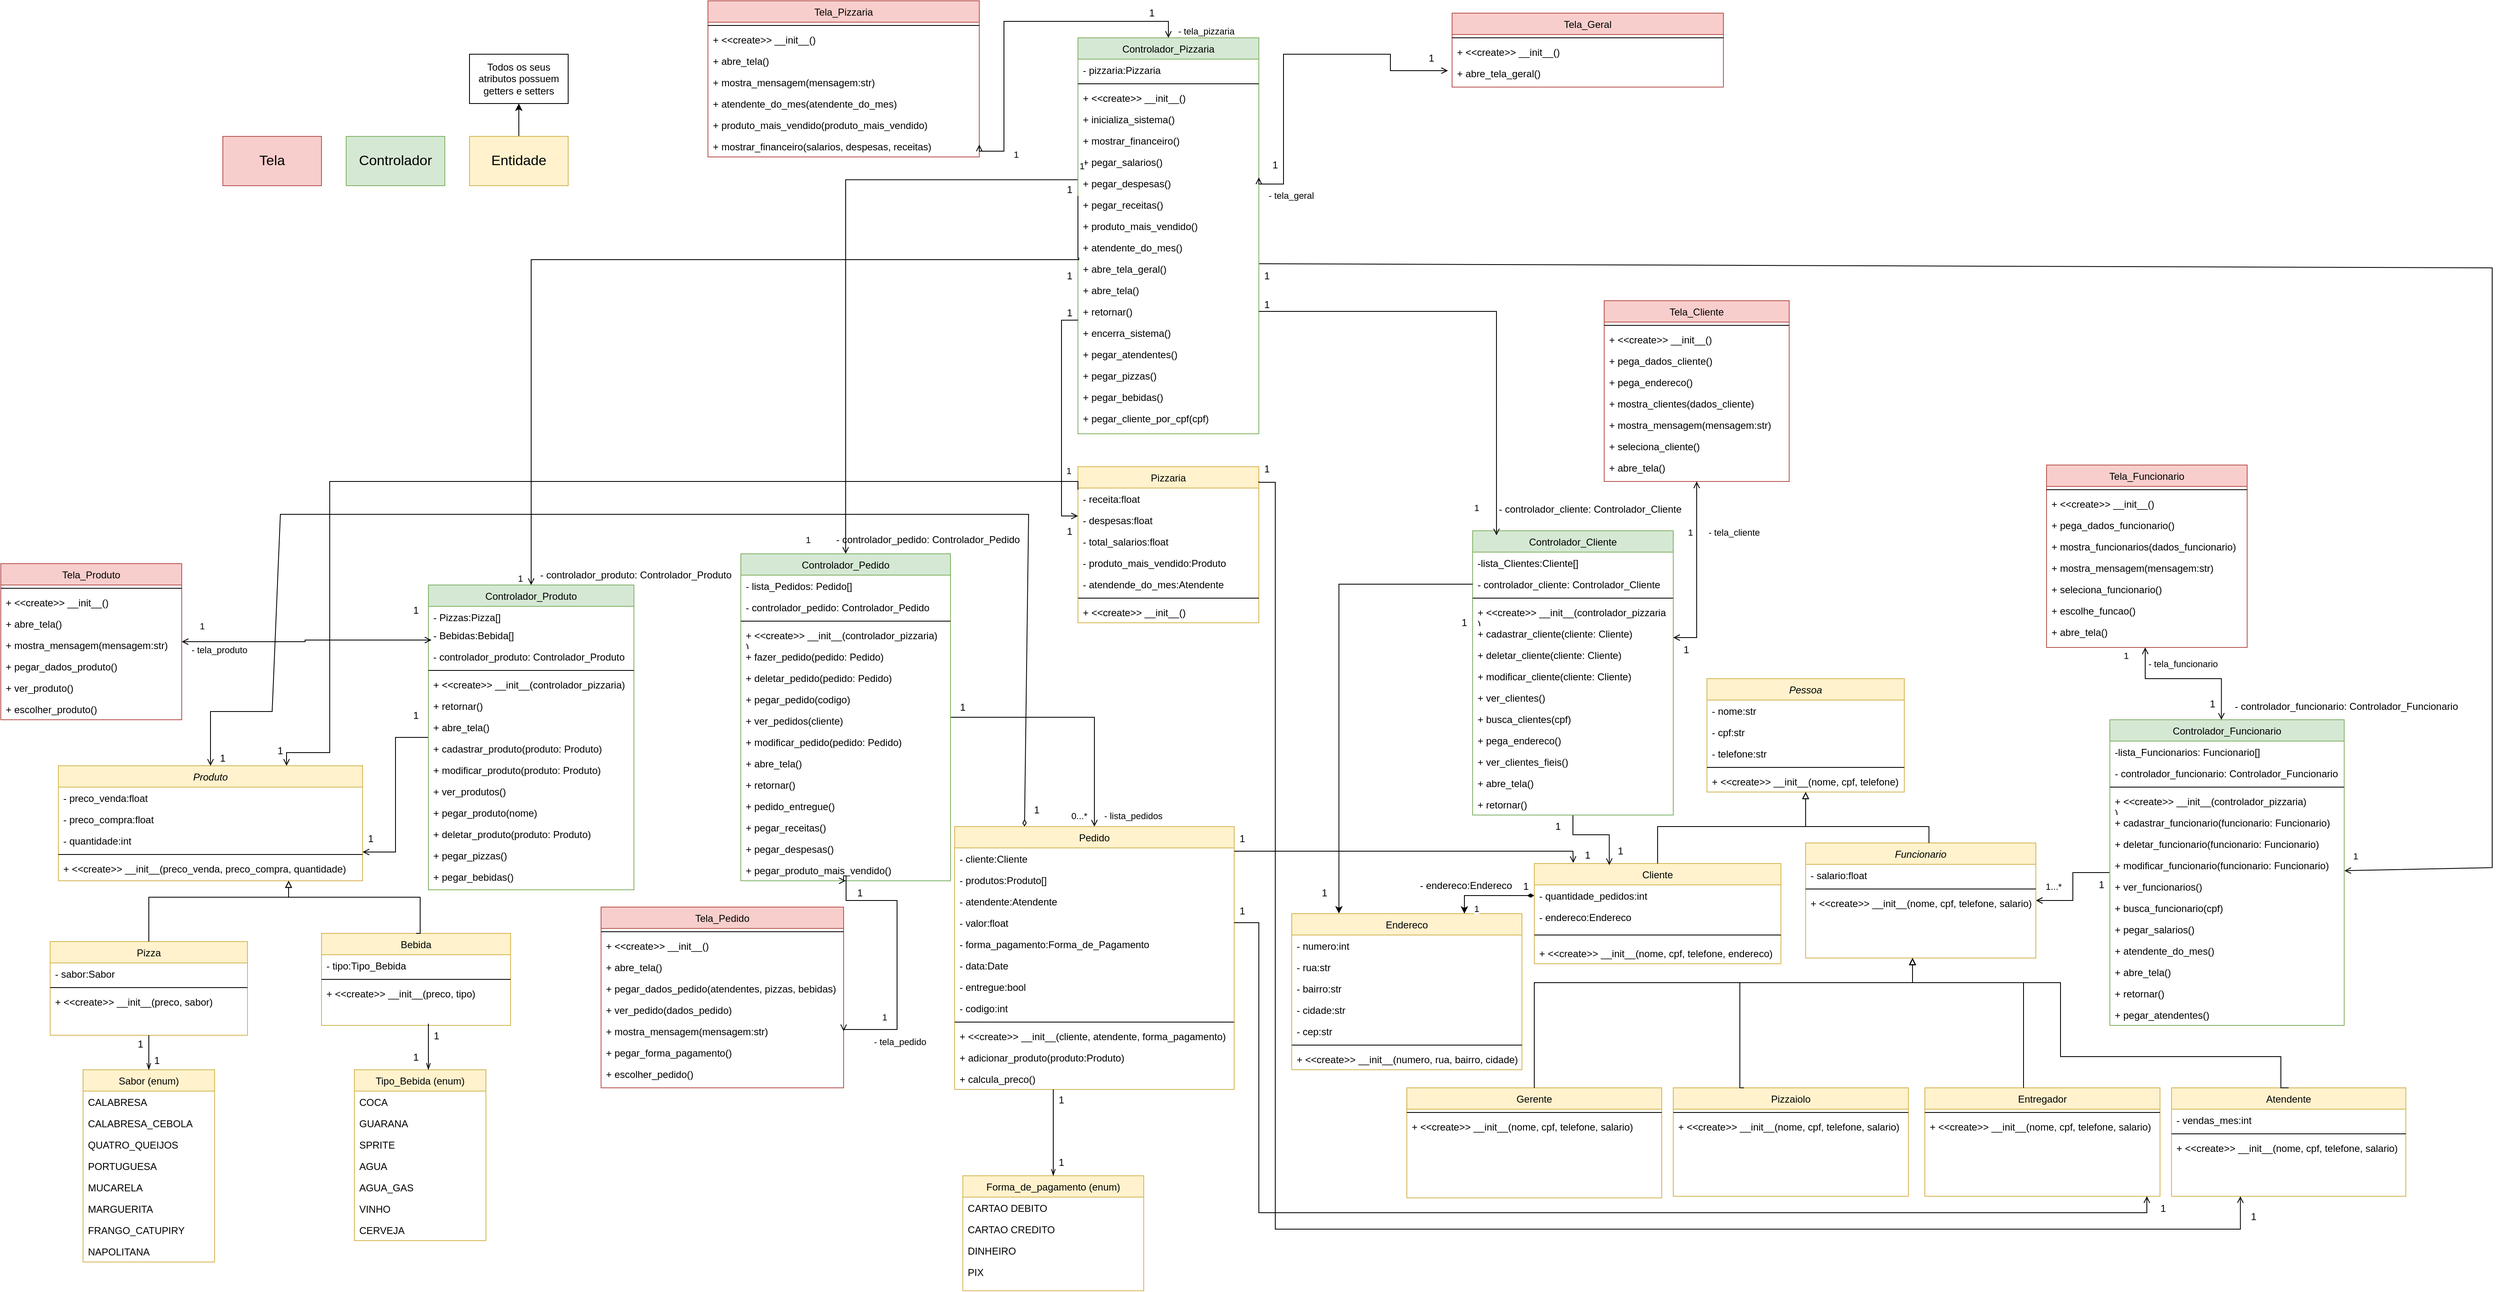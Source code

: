 <mxfile version="22.0.4" type="device">
  <diagram id="C5RBs43oDa-KdzZeNtuy" name="Page-1">
    <mxGraphModel dx="3008" dy="2147" grid="1" gridSize="10" guides="1" tooltips="1" connect="1" arrows="1" fold="1" page="1" pageScale="1" pageWidth="827" pageHeight="1169" math="0" shadow="0">
      <root>
        <mxCell id="WIyWlLk6GJQsqaUBKTNV-0" />
        <mxCell id="WIyWlLk6GJQsqaUBKTNV-1" parent="WIyWlLk6GJQsqaUBKTNV-0" />
        <mxCell id="zkfFHV4jXpPFQw0GAbJ--6" value="Cliente" style="swimlane;fontStyle=0;align=center;verticalAlign=top;childLayout=stackLayout;horizontal=1;startSize=26;horizontalStack=0;resizeParent=1;resizeLast=0;collapsible=1;marginBottom=0;rounded=0;shadow=0;strokeWidth=1;fillColor=#fff2cc;strokeColor=#d6b656;" parent="WIyWlLk6GJQsqaUBKTNV-1" vertex="1">
          <mxGeometry x="395" y="205" width="300" height="122" as="geometry">
            <mxRectangle x="130" y="380" width="160" height="26" as="alternateBounds" />
          </mxGeometry>
        </mxCell>
        <mxCell id="kdAsW70PlrFogEJaz6tP-25" value="- quantidade_pedidos:int" style="text;align=left;verticalAlign=top;spacingLeft=4;spacingRight=4;overflow=hidden;rotatable=0;points=[[0,0.5],[1,0.5]];portConstraint=eastwest;rounded=0;" parent="zkfFHV4jXpPFQw0GAbJ--6" vertex="1">
          <mxGeometry y="26" width="300" height="26" as="geometry" />
        </mxCell>
        <mxCell id="b51r0Ibf-gpC-qulpR08-49" value="- endereco:Endereco" style="text;align=left;verticalAlign=top;spacingLeft=4;spacingRight=4;overflow=hidden;rotatable=0;points=[[0,0.5],[1,0.5]];portConstraint=eastwest;rounded=0;" parent="zkfFHV4jXpPFQw0GAbJ--6" vertex="1">
          <mxGeometry y="52" width="300" height="26" as="geometry" />
        </mxCell>
        <mxCell id="zkfFHV4jXpPFQw0GAbJ--9" value="" style="line;html=1;strokeWidth=1;align=left;verticalAlign=middle;spacingTop=-1;spacingLeft=3;spacingRight=3;rotatable=0;labelPosition=right;points=[];portConstraint=eastwest;rounded=0;" parent="zkfFHV4jXpPFQw0GAbJ--6" vertex="1">
          <mxGeometry y="78" width="300" height="18" as="geometry" />
        </mxCell>
        <mxCell id="hOtxBI7cqi8a_a_TEYvA-14" value="+ &lt;&lt;create&gt;&gt; __init__(nome, cpf, telefone, endereco)" style="text;align=left;verticalAlign=top;spacingLeft=4;spacingRight=4;overflow=hidden;rotatable=0;points=[[0,0.5],[1,0.5]];portConstraint=eastwest;rounded=0;" parent="zkfFHV4jXpPFQw0GAbJ--6" vertex="1">
          <mxGeometry y="96" width="300" height="26" as="geometry" />
        </mxCell>
        <mxCell id="zkfFHV4jXpPFQw0GAbJ--13" value="Pessoa" style="swimlane;fontStyle=2;align=center;verticalAlign=top;childLayout=stackLayout;horizontal=1;startSize=26;horizontalStack=0;resizeParent=1;resizeLast=0;collapsible=1;marginBottom=0;rounded=0;shadow=0;strokeWidth=1;fillColor=#fff2cc;strokeColor=#d6b656;" parent="WIyWlLk6GJQsqaUBKTNV-1" vertex="1">
          <mxGeometry x="605" y="-20" width="240" height="138" as="geometry">
            <mxRectangle x="340" y="380" width="170" height="26" as="alternateBounds" />
          </mxGeometry>
        </mxCell>
        <mxCell id="zkfFHV4jXpPFQw0GAbJ--14" value="- nome:str" style="text;align=left;verticalAlign=top;spacingLeft=4;spacingRight=4;overflow=hidden;rotatable=0;points=[[0,0.5],[1,0.5]];portConstraint=eastwest;rounded=0;" parent="zkfFHV4jXpPFQw0GAbJ--13" vertex="1">
          <mxGeometry y="26" width="240" height="26" as="geometry" />
        </mxCell>
        <mxCell id="kdAsW70PlrFogEJaz6tP-0" value="- cpf:str" style="text;align=left;verticalAlign=top;spacingLeft=4;spacingRight=4;overflow=hidden;rotatable=0;points=[[0,0.5],[1,0.5]];portConstraint=eastwest;rounded=0;" parent="zkfFHV4jXpPFQw0GAbJ--13" vertex="1">
          <mxGeometry y="52" width="240" height="26" as="geometry" />
        </mxCell>
        <mxCell id="kdAsW70PlrFogEJaz6tP-1" value="- telefone:str" style="text;align=left;verticalAlign=top;spacingLeft=4;spacingRight=4;overflow=hidden;rotatable=0;points=[[0,0.5],[1,0.5]];portConstraint=eastwest;rounded=0;" parent="zkfFHV4jXpPFQw0GAbJ--13" vertex="1">
          <mxGeometry y="78" width="240" height="26" as="geometry" />
        </mxCell>
        <mxCell id="zkfFHV4jXpPFQw0GAbJ--15" value="" style="line;html=1;strokeWidth=1;align=left;verticalAlign=middle;spacingTop=-1;spacingLeft=3;spacingRight=3;rotatable=0;labelPosition=right;points=[];portConstraint=eastwest;rounded=0;" parent="zkfFHV4jXpPFQw0GAbJ--13" vertex="1">
          <mxGeometry y="104" width="240" height="8" as="geometry" />
        </mxCell>
        <mxCell id="hOtxBI7cqi8a_a_TEYvA-12" value="+ &lt;&lt;create&gt;&gt; __init__(nome, cpf, telefone)" style="text;align=left;verticalAlign=top;spacingLeft=4;spacingRight=4;overflow=hidden;rotatable=0;points=[[0,0.5],[1,0.5]];portConstraint=eastwest;rounded=0;" parent="zkfFHV4jXpPFQw0GAbJ--13" vertex="1">
          <mxGeometry y="112" width="240" height="26" as="geometry" />
        </mxCell>
        <mxCell id="34jW8y6ZJVeA6K0mkwZz-12" style="edgeStyle=orthogonalEdgeStyle;rounded=0;orthogonalLoop=1;jettySize=auto;html=1;entryX=0;entryY=0.5;entryDx=0;entryDy=0;endArrow=none;endFill=0;startArrow=open;startFill=0;" parent="WIyWlLk6GJQsqaUBKTNV-1" source="zkfFHV4jXpPFQw0GAbJ--17" target="34jW8y6ZJVeA6K0mkwZz-9" edge="1">
          <mxGeometry relative="1" as="geometry" />
        </mxCell>
        <mxCell id="zkfFHV4jXpPFQw0GAbJ--17" value="Funcionario" style="swimlane;fontStyle=2;align=center;verticalAlign=top;childLayout=stackLayout;horizontal=1;startSize=26;horizontalStack=0;resizeParent=1;resizeLast=0;collapsible=1;marginBottom=0;rounded=0;shadow=0;strokeWidth=1;fillColor=#fff2cc;strokeColor=#d6b656;" parent="WIyWlLk6GJQsqaUBKTNV-1" vertex="1">
          <mxGeometry x="725" y="180" width="280" height="140" as="geometry">
            <mxRectangle x="550" y="140" width="160" height="26" as="alternateBounds" />
          </mxGeometry>
        </mxCell>
        <mxCell id="zkfFHV4jXpPFQw0GAbJ--18" value="- salario:float" style="text;align=left;verticalAlign=top;spacingLeft=4;spacingRight=4;overflow=hidden;rotatable=0;points=[[0,0.5],[1,0.5]];portConstraint=eastwest;rounded=0;" parent="zkfFHV4jXpPFQw0GAbJ--17" vertex="1">
          <mxGeometry y="26" width="280" height="26" as="geometry" />
        </mxCell>
        <mxCell id="zkfFHV4jXpPFQw0GAbJ--23" value="" style="line;html=1;strokeWidth=1;align=left;verticalAlign=middle;spacingTop=-1;spacingLeft=3;spacingRight=3;rotatable=0;labelPosition=right;points=[];portConstraint=eastwest;rounded=0;" parent="zkfFHV4jXpPFQw0GAbJ--17" vertex="1">
          <mxGeometry y="52" width="280" height="8" as="geometry" />
        </mxCell>
        <mxCell id="hOtxBI7cqi8a_a_TEYvA-13" value="+ &lt;&lt;create&gt;&gt; __init__(nome, cpf, telefone, salario)" style="text;align=left;verticalAlign=top;spacingLeft=4;spacingRight=4;overflow=hidden;rotatable=0;points=[[0,0.5],[1,0.5]];portConstraint=eastwest;rounded=0;" parent="zkfFHV4jXpPFQw0GAbJ--17" vertex="1">
          <mxGeometry y="60" width="280" height="26" as="geometry" />
        </mxCell>
        <mxCell id="QIKu43iznkj8tfLvrIEL-0" value="Produto" style="swimlane;fontStyle=2;align=center;verticalAlign=top;childLayout=stackLayout;horizontal=1;startSize=26;horizontalStack=0;resizeParent=1;resizeLast=0;collapsible=1;marginBottom=0;rounded=0;shadow=0;strokeWidth=1;fillColor=#fff2cc;strokeColor=#d6b656;" parent="WIyWlLk6GJQsqaUBKTNV-1" vertex="1">
          <mxGeometry x="-1400" y="86" width="370" height="140" as="geometry">
            <mxRectangle x="550" y="140" width="160" height="26" as="alternateBounds" />
          </mxGeometry>
        </mxCell>
        <mxCell id="QIKu43iznkj8tfLvrIEL-1" value="- preco_venda:float" style="text;align=left;verticalAlign=top;spacingLeft=4;spacingRight=4;overflow=hidden;rotatable=0;points=[[0,0.5],[1,0.5]];portConstraint=eastwest;rounded=0;" parent="QIKu43iznkj8tfLvrIEL-0" vertex="1">
          <mxGeometry y="26" width="370" height="26" as="geometry" />
        </mxCell>
        <mxCell id="b51r0Ibf-gpC-qulpR08-58" value="- preco_compra:float" style="text;align=left;verticalAlign=top;spacingLeft=4;spacingRight=4;overflow=hidden;rotatable=0;points=[[0,0.5],[1,0.5]];portConstraint=eastwest;rounded=0;" parent="QIKu43iznkj8tfLvrIEL-0" vertex="1">
          <mxGeometry y="52" width="370" height="26" as="geometry" />
        </mxCell>
        <mxCell id="b51r0Ibf-gpC-qulpR08-57" value="- quantidade:int" style="text;align=left;verticalAlign=top;spacingLeft=4;spacingRight=4;overflow=hidden;rotatable=0;points=[[0,0.5],[1,0.5]];portConstraint=eastwest;rounded=0;" parent="QIKu43iznkj8tfLvrIEL-0" vertex="1">
          <mxGeometry y="78" width="370" height="26" as="geometry" />
        </mxCell>
        <mxCell id="QIKu43iznkj8tfLvrIEL-6" value="" style="line;html=1;strokeWidth=1;align=left;verticalAlign=middle;spacingTop=-1;spacingLeft=3;spacingRight=3;rotatable=0;labelPosition=right;points=[];portConstraint=eastwest;rounded=0;" parent="QIKu43iznkj8tfLvrIEL-0" vertex="1">
          <mxGeometry y="104" width="370" height="8" as="geometry" />
        </mxCell>
        <mxCell id="hOtxBI7cqi8a_a_TEYvA-26" value="+ &lt;&lt;create&gt;&gt; __init__(preco_venda, preco_compra, quantidade)" style="text;align=left;verticalAlign=top;spacingLeft=4;spacingRight=4;overflow=hidden;rotatable=0;points=[[0,0.5],[1,0.5]];portConstraint=eastwest;rounded=0;" parent="QIKu43iznkj8tfLvrIEL-0" vertex="1">
          <mxGeometry y="112" width="370" height="26" as="geometry" />
        </mxCell>
        <mxCell id="QIKu43iznkj8tfLvrIEL-9" value="Gerente" style="swimlane;fontStyle=0;align=center;verticalAlign=top;childLayout=stackLayout;horizontal=1;startSize=26;horizontalStack=0;resizeParent=1;resizeLast=0;collapsible=1;marginBottom=0;rounded=0;shadow=0;strokeWidth=1;fillColor=#fff2cc;strokeColor=#d6b656;" parent="WIyWlLk6GJQsqaUBKTNV-1" vertex="1">
          <mxGeometry x="240" y="478" width="310" height="134" as="geometry">
            <mxRectangle x="550" y="140" width="160" height="26" as="alternateBounds" />
          </mxGeometry>
        </mxCell>
        <mxCell id="QIKu43iznkj8tfLvrIEL-12" value="" style="line;html=1;strokeWidth=1;align=left;verticalAlign=middle;spacingTop=-1;spacingLeft=3;spacingRight=3;rotatable=0;labelPosition=right;points=[];portConstraint=eastwest;rounded=0;" parent="QIKu43iznkj8tfLvrIEL-9" vertex="1">
          <mxGeometry y="26" width="310" height="8" as="geometry" />
        </mxCell>
        <mxCell id="hOtxBI7cqi8a_a_TEYvA-41" value="+ &lt;&lt;create&gt;&gt; __init__(nome, cpf, telefone, salario)" style="text;align=left;verticalAlign=top;spacingLeft=4;spacingRight=4;overflow=hidden;rotatable=0;points=[[0,0.5],[1,0.5]];portConstraint=eastwest;rounded=0;fontStyle=0" parent="QIKu43iznkj8tfLvrIEL-9" vertex="1">
          <mxGeometry y="34" width="310" height="26" as="geometry" />
        </mxCell>
        <mxCell id="QIKu43iznkj8tfLvrIEL-15" value="Pizzaiolo" style="swimlane;fontStyle=0;align=center;verticalAlign=top;childLayout=stackLayout;horizontal=1;startSize=26;horizontalStack=0;resizeParent=1;resizeLast=0;collapsible=1;marginBottom=0;rounded=0;shadow=0;strokeWidth=1;fillColor=#fff2cc;strokeColor=#d6b656;" parent="WIyWlLk6GJQsqaUBKTNV-1" vertex="1">
          <mxGeometry x="564" y="478" width="286" height="132" as="geometry">
            <mxRectangle x="550" y="140" width="160" height="26" as="alternateBounds" />
          </mxGeometry>
        </mxCell>
        <mxCell id="QIKu43iznkj8tfLvrIEL-18" value="" style="line;html=1;strokeWidth=1;align=left;verticalAlign=middle;spacingTop=-1;spacingLeft=3;spacingRight=3;rotatable=0;labelPosition=right;points=[];portConstraint=eastwest;rounded=0;" parent="QIKu43iznkj8tfLvrIEL-15" vertex="1">
          <mxGeometry y="26" width="286" height="8" as="geometry" />
        </mxCell>
        <mxCell id="hOtxBI7cqi8a_a_TEYvA-42" value="+ &lt;&lt;create&gt;&gt; __init__(nome, cpf, telefone, salario)" style="text;align=left;verticalAlign=top;spacingLeft=4;spacingRight=4;overflow=hidden;rotatable=0;points=[[0,0.5],[1,0.5]];portConstraint=eastwest;rounded=0;" parent="QIKu43iznkj8tfLvrIEL-15" vertex="1">
          <mxGeometry y="34" width="286" height="26" as="geometry" />
        </mxCell>
        <mxCell id="QIKu43iznkj8tfLvrIEL-21" value="Entregador" style="swimlane;fontStyle=0;align=center;verticalAlign=top;childLayout=stackLayout;horizontal=1;startSize=26;horizontalStack=0;resizeParent=1;resizeLast=0;collapsible=1;marginBottom=0;rounded=0;shadow=0;strokeWidth=1;fillColor=#fff2cc;strokeColor=#d6b656;" parent="WIyWlLk6GJQsqaUBKTNV-1" vertex="1">
          <mxGeometry x="870" y="478" width="286" height="132" as="geometry">
            <mxRectangle x="550" y="140" width="160" height="26" as="alternateBounds" />
          </mxGeometry>
        </mxCell>
        <mxCell id="QIKu43iznkj8tfLvrIEL-24" value="" style="line;html=1;strokeWidth=1;align=left;verticalAlign=middle;spacingTop=-1;spacingLeft=3;spacingRight=3;rotatable=0;labelPosition=right;points=[];portConstraint=eastwest;rounded=0;" parent="QIKu43iznkj8tfLvrIEL-21" vertex="1">
          <mxGeometry y="26" width="286" height="8" as="geometry" />
        </mxCell>
        <mxCell id="hOtxBI7cqi8a_a_TEYvA-43" value="+ &lt;&lt;create&gt;&gt; __init__(nome, cpf, telefone, salario)" style="text;align=left;verticalAlign=top;spacingLeft=4;spacingRight=4;overflow=hidden;rotatable=0;points=[[0,0.5],[1,0.5]];portConstraint=eastwest;rounded=0;" parent="QIKu43iznkj8tfLvrIEL-21" vertex="1">
          <mxGeometry y="34" width="286" height="26" as="geometry" />
        </mxCell>
        <mxCell id="QIKu43iznkj8tfLvrIEL-27" value="Atendente" style="swimlane;fontStyle=0;align=center;verticalAlign=top;childLayout=stackLayout;horizontal=1;startSize=26;horizontalStack=0;resizeParent=1;resizeLast=0;collapsible=1;marginBottom=0;rounded=0;shadow=0;strokeWidth=1;fillColor=#fff2cc;strokeColor=#d6b656;" parent="WIyWlLk6GJQsqaUBKTNV-1" vertex="1">
          <mxGeometry x="1170" y="478" width="285" height="132" as="geometry">
            <mxRectangle x="550" y="140" width="160" height="26" as="alternateBounds" />
          </mxGeometry>
        </mxCell>
        <mxCell id="ZCnHrs2GG1sbxFjUJOWf-37" value="- vendas_mes:int" style="text;align=left;verticalAlign=top;spacingLeft=4;spacingRight=4;overflow=hidden;rotatable=0;points=[[0,0.5],[1,0.5]];portConstraint=eastwest;rounded=0;" parent="QIKu43iznkj8tfLvrIEL-27" vertex="1">
          <mxGeometry y="26" width="285" height="26" as="geometry" />
        </mxCell>
        <mxCell id="QIKu43iznkj8tfLvrIEL-30" value="" style="line;html=1;strokeWidth=1;align=left;verticalAlign=middle;spacingTop=-1;spacingLeft=3;spacingRight=3;rotatable=0;labelPosition=right;points=[];portConstraint=eastwest;rounded=0;" parent="QIKu43iznkj8tfLvrIEL-27" vertex="1">
          <mxGeometry y="52" width="285" height="8" as="geometry" />
        </mxCell>
        <mxCell id="hOtxBI7cqi8a_a_TEYvA-44" value="+ &lt;&lt;create&gt;&gt; __init__(nome, cpf, telefone, salario)" style="text;align=left;verticalAlign=top;spacingLeft=4;spacingRight=4;overflow=hidden;rotatable=0;points=[[0,0.5],[1,0.5]];portConstraint=eastwest;rounded=0;" parent="QIKu43iznkj8tfLvrIEL-27" vertex="1">
          <mxGeometry y="60" width="285" height="26" as="geometry" />
        </mxCell>
        <mxCell id="QIKu43iznkj8tfLvrIEL-36" value="Pizza" style="swimlane;fontStyle=0;align=center;verticalAlign=top;childLayout=stackLayout;horizontal=1;startSize=26;horizontalStack=0;resizeParent=1;resizeLast=0;collapsible=1;marginBottom=0;rounded=0;shadow=0;strokeWidth=1;fillColor=#fff2cc;strokeColor=#d6b656;" parent="WIyWlLk6GJQsqaUBKTNV-1" vertex="1">
          <mxGeometry x="-1410" y="300" width="240" height="114" as="geometry">
            <mxRectangle x="550" y="140" width="160" height="26" as="alternateBounds" />
          </mxGeometry>
        </mxCell>
        <mxCell id="QIKu43iznkj8tfLvrIEL-37" value="- sabor:Sabor" style="text;align=left;verticalAlign=top;spacingLeft=4;spacingRight=4;overflow=hidden;rotatable=0;points=[[0,0.5],[1,0.5]];portConstraint=eastwest;rounded=0;" parent="QIKu43iznkj8tfLvrIEL-36" vertex="1">
          <mxGeometry y="26" width="240" height="26" as="geometry" />
        </mxCell>
        <mxCell id="QIKu43iznkj8tfLvrIEL-39" value="" style="line;html=1;strokeWidth=1;align=left;verticalAlign=middle;spacingTop=-1;spacingLeft=3;spacingRight=3;rotatable=0;labelPosition=right;points=[];portConstraint=eastwest;rounded=0;" parent="QIKu43iznkj8tfLvrIEL-36" vertex="1">
          <mxGeometry y="52" width="240" height="8" as="geometry" />
        </mxCell>
        <mxCell id="hOtxBI7cqi8a_a_TEYvA-27" value="+ &lt;&lt;create&gt;&gt; __init__(preco, sabor)" style="text;align=left;verticalAlign=top;spacingLeft=4;spacingRight=4;overflow=hidden;rotatable=0;points=[[0,0.5],[1,0.5]];portConstraint=eastwest;rounded=0;" parent="QIKu43iznkj8tfLvrIEL-36" vertex="1">
          <mxGeometry y="60" width="240" height="26" as="geometry" />
        </mxCell>
        <mxCell id="QIKu43iznkj8tfLvrIEL-42" value="Bebida" style="swimlane;fontStyle=0;align=center;verticalAlign=top;childLayout=stackLayout;horizontal=1;startSize=26;horizontalStack=0;resizeParent=1;resizeLast=0;collapsible=1;marginBottom=0;rounded=0;shadow=0;strokeWidth=1;fillColor=#fff2cc;strokeColor=#d6b656;" parent="WIyWlLk6GJQsqaUBKTNV-1" vertex="1">
          <mxGeometry x="-1080" y="290" width="230" height="112" as="geometry">
            <mxRectangle x="550" y="140" width="160" height="26" as="alternateBounds" />
          </mxGeometry>
        </mxCell>
        <mxCell id="QIKu43iznkj8tfLvrIEL-43" value="- tipo:Tipo_Bebida" style="text;align=left;verticalAlign=top;spacingLeft=4;spacingRight=4;overflow=hidden;rotatable=0;points=[[0,0.5],[1,0.5]];portConstraint=eastwest;rounded=0;" parent="QIKu43iznkj8tfLvrIEL-42" vertex="1">
          <mxGeometry y="26" width="230" height="26" as="geometry" />
        </mxCell>
        <mxCell id="QIKu43iznkj8tfLvrIEL-45" value="" style="line;html=1;strokeWidth=1;align=left;verticalAlign=middle;spacingTop=-1;spacingLeft=3;spacingRight=3;rotatable=0;labelPosition=right;points=[];portConstraint=eastwest;rounded=0;" parent="QIKu43iznkj8tfLvrIEL-42" vertex="1">
          <mxGeometry y="52" width="230" height="8" as="geometry" />
        </mxCell>
        <mxCell id="hOtxBI7cqi8a_a_TEYvA-28" value="+ &lt;&lt;create&gt;&gt; __init__(preco, tipo)" style="text;align=left;verticalAlign=top;spacingLeft=4;spacingRight=4;overflow=hidden;rotatable=0;points=[[0,0.5],[1,0.5]];portConstraint=eastwest;rounded=0;" parent="QIKu43iznkj8tfLvrIEL-42" vertex="1">
          <mxGeometry y="60" width="230" height="26" as="geometry" />
        </mxCell>
        <mxCell id="QIKu43iznkj8tfLvrIEL-48" value="Sabor (enum)" style="swimlane;fontStyle=0;align=center;verticalAlign=top;childLayout=stackLayout;horizontal=1;startSize=26;horizontalStack=0;resizeParent=1;resizeLast=0;collapsible=1;marginBottom=0;rounded=0;shadow=0;strokeWidth=1;fillColor=#fff2cc;strokeColor=#d6b656;" parent="WIyWlLk6GJQsqaUBKTNV-1" vertex="1">
          <mxGeometry x="-1370" y="456" width="160" height="234" as="geometry">
            <mxRectangle x="550" y="140" width="160" height="26" as="alternateBounds" />
          </mxGeometry>
        </mxCell>
        <mxCell id="QIKu43iznkj8tfLvrIEL-49" value="CALABRESA" style="text;align=left;verticalAlign=top;spacingLeft=4;spacingRight=4;overflow=hidden;rotatable=0;points=[[0,0.5],[1,0.5]];portConstraint=eastwest;rounded=0;" parent="QIKu43iznkj8tfLvrIEL-48" vertex="1">
          <mxGeometry y="26" width="160" height="26" as="geometry" />
        </mxCell>
        <mxCell id="QIKu43iznkj8tfLvrIEL-50" value="CALABRESA_CEBOLA" style="text;align=left;verticalAlign=top;spacingLeft=4;spacingRight=4;overflow=hidden;rotatable=0;points=[[0,0.5],[1,0.5]];portConstraint=eastwest;rounded=0;shadow=0;html=0;" parent="QIKu43iznkj8tfLvrIEL-48" vertex="1">
          <mxGeometry y="52" width="160" height="26" as="geometry" />
        </mxCell>
        <mxCell id="QIKu43iznkj8tfLvrIEL-52" value="QUATRO_QUEIJOS" style="text;align=left;verticalAlign=top;spacingLeft=4;spacingRight=4;overflow=hidden;rotatable=0;points=[[0,0.5],[1,0.5]];portConstraint=eastwest;rounded=0;" parent="QIKu43iznkj8tfLvrIEL-48" vertex="1">
          <mxGeometry y="78" width="160" height="26" as="geometry" />
        </mxCell>
        <mxCell id="QIKu43iznkj8tfLvrIEL-53" value="PORTUGUESA" style="text;align=left;verticalAlign=top;spacingLeft=4;spacingRight=4;overflow=hidden;rotatable=0;points=[[0,0.5],[1,0.5]];portConstraint=eastwest;rounded=0;" parent="QIKu43iznkj8tfLvrIEL-48" vertex="1">
          <mxGeometry y="104" width="160" height="26" as="geometry" />
        </mxCell>
        <mxCell id="kdAsW70PlrFogEJaz6tP-5" value="MUCARELA" style="text;align=left;verticalAlign=top;spacingLeft=4;spacingRight=4;overflow=hidden;rotatable=0;points=[[0,0.5],[1,0.5]];portConstraint=eastwest;rounded=0;" parent="QIKu43iznkj8tfLvrIEL-48" vertex="1">
          <mxGeometry y="130" width="160" height="26" as="geometry" />
        </mxCell>
        <mxCell id="kdAsW70PlrFogEJaz6tP-6" value="MARGUERITA" style="text;align=left;verticalAlign=top;spacingLeft=4;spacingRight=4;overflow=hidden;rotatable=0;points=[[0,0.5],[1,0.5]];portConstraint=eastwest;rounded=0;" parent="QIKu43iznkj8tfLvrIEL-48" vertex="1">
          <mxGeometry y="156" width="160" height="26" as="geometry" />
        </mxCell>
        <mxCell id="kdAsW70PlrFogEJaz6tP-7" value="FRANGO_CATUPIRY" style="text;align=left;verticalAlign=top;spacingLeft=4;spacingRight=4;overflow=hidden;rotatable=0;points=[[0,0.5],[1,0.5]];portConstraint=eastwest;rounded=0;" parent="QIKu43iznkj8tfLvrIEL-48" vertex="1">
          <mxGeometry y="182" width="160" height="26" as="geometry" />
        </mxCell>
        <mxCell id="kdAsW70PlrFogEJaz6tP-8" value="NAPOLITANA" style="text;align=left;verticalAlign=top;spacingLeft=4;spacingRight=4;overflow=hidden;rotatable=0;points=[[0,0.5],[1,0.5]];portConstraint=eastwest;rounded=0;" parent="QIKu43iznkj8tfLvrIEL-48" vertex="1">
          <mxGeometry y="208" width="160" height="26" as="geometry" />
        </mxCell>
        <mxCell id="QIKu43iznkj8tfLvrIEL-54" value="Tipo_Bebida (enum)" style="swimlane;fontStyle=0;align=center;verticalAlign=top;childLayout=stackLayout;horizontal=1;startSize=26;horizontalStack=0;resizeParent=1;resizeLast=0;collapsible=1;marginBottom=0;rounded=0;shadow=0;strokeWidth=1;fillColor=#fff2cc;strokeColor=#d6b656;" parent="WIyWlLk6GJQsqaUBKTNV-1" vertex="1">
          <mxGeometry x="-1040" y="456" width="160" height="208" as="geometry">
            <mxRectangle x="550" y="140" width="160" height="26" as="alternateBounds" />
          </mxGeometry>
        </mxCell>
        <mxCell id="QIKu43iznkj8tfLvrIEL-55" value="COCA" style="text;align=left;verticalAlign=top;spacingLeft=4;spacingRight=4;overflow=hidden;rotatable=0;points=[[0,0.5],[1,0.5]];portConstraint=eastwest;rounded=0;" parent="QIKu43iznkj8tfLvrIEL-54" vertex="1">
          <mxGeometry y="26" width="160" height="26" as="geometry" />
        </mxCell>
        <mxCell id="QIKu43iznkj8tfLvrIEL-56" value="GUARANA" style="text;align=left;verticalAlign=top;spacingLeft=4;spacingRight=4;overflow=hidden;rotatable=0;points=[[0,0.5],[1,0.5]];portConstraint=eastwest;rounded=0;shadow=0;html=0;" parent="QIKu43iznkj8tfLvrIEL-54" vertex="1">
          <mxGeometry y="52" width="160" height="26" as="geometry" />
        </mxCell>
        <mxCell id="QIKu43iznkj8tfLvrIEL-58" value="SPRITE" style="text;align=left;verticalAlign=top;spacingLeft=4;spacingRight=4;overflow=hidden;rotatable=0;points=[[0,0.5],[1,0.5]];portConstraint=eastwest;rounded=0;" parent="QIKu43iznkj8tfLvrIEL-54" vertex="1">
          <mxGeometry y="78" width="160" height="26" as="geometry" />
        </mxCell>
        <mxCell id="QIKu43iznkj8tfLvrIEL-59" value="AGUA" style="text;align=left;verticalAlign=top;spacingLeft=4;spacingRight=4;overflow=hidden;rotatable=0;points=[[0,0.5],[1,0.5]];portConstraint=eastwest;rounded=0;" parent="QIKu43iznkj8tfLvrIEL-54" vertex="1">
          <mxGeometry y="104" width="160" height="26" as="geometry" />
        </mxCell>
        <mxCell id="kdAsW70PlrFogEJaz6tP-9" value="AGUA_GAS" style="text;align=left;verticalAlign=top;spacingLeft=4;spacingRight=4;overflow=hidden;rotatable=0;points=[[0,0.5],[1,0.5]];portConstraint=eastwest;rounded=0;" parent="QIKu43iznkj8tfLvrIEL-54" vertex="1">
          <mxGeometry y="130" width="160" height="26" as="geometry" />
        </mxCell>
        <mxCell id="kdAsW70PlrFogEJaz6tP-10" value="VINHO" style="text;align=left;verticalAlign=top;spacingLeft=4;spacingRight=4;overflow=hidden;rotatable=0;points=[[0,0.5],[1,0.5]];portConstraint=eastwest;rounded=0;" parent="QIKu43iznkj8tfLvrIEL-54" vertex="1">
          <mxGeometry y="156" width="160" height="26" as="geometry" />
        </mxCell>
        <mxCell id="kdAsW70PlrFogEJaz6tP-11" value="CERVEJA" style="text;align=left;verticalAlign=top;spacingLeft=4;spacingRight=4;overflow=hidden;rotatable=0;points=[[0,0.5],[1,0.5]];portConstraint=eastwest;rounded=0;" parent="QIKu43iznkj8tfLvrIEL-54" vertex="1">
          <mxGeometry y="182" width="160" height="26" as="geometry" />
        </mxCell>
        <mxCell id="QIKu43iznkj8tfLvrIEL-60" value="Pedido" style="swimlane;fontStyle=0;align=center;verticalAlign=top;childLayout=stackLayout;horizontal=1;startSize=26;horizontalStack=0;resizeParent=1;resizeLast=0;collapsible=1;marginBottom=0;rounded=0;shadow=0;strokeWidth=1;fillColor=#fff2cc;strokeColor=#d6b656;" parent="WIyWlLk6GJQsqaUBKTNV-1" vertex="1">
          <mxGeometry x="-310" y="160" width="340" height="320" as="geometry">
            <mxRectangle x="550" y="140" width="160" height="26" as="alternateBounds" />
          </mxGeometry>
        </mxCell>
        <mxCell id="QIKu43iznkj8tfLvrIEL-61" value="- cliente:Cliente" style="text;align=left;verticalAlign=top;spacingLeft=4;spacingRight=4;overflow=hidden;rotatable=0;points=[[0,0.5],[1,0.5]];portConstraint=eastwest;rounded=0;" parent="QIKu43iznkj8tfLvrIEL-60" vertex="1">
          <mxGeometry y="26" width="340" height="26" as="geometry" />
        </mxCell>
        <mxCell id="kdAsW70PlrFogEJaz6tP-23" value="- produtos:Produto[]" style="text;align=left;verticalAlign=top;spacingLeft=4;spacingRight=4;overflow=hidden;rotatable=0;points=[[0,0.5],[1,0.5]];portConstraint=eastwest;rounded=0;" parent="QIKu43iznkj8tfLvrIEL-60" vertex="1">
          <mxGeometry y="52" width="340" height="26" as="geometry" />
        </mxCell>
        <mxCell id="kdAsW70PlrFogEJaz6tP-2" value="- atendente:Atendente" style="text;align=left;verticalAlign=top;spacingLeft=4;spacingRight=4;overflow=hidden;rotatable=0;points=[[0,0.5],[1,0.5]];portConstraint=eastwest;rounded=0;" parent="QIKu43iznkj8tfLvrIEL-60" vertex="1">
          <mxGeometry y="78" width="340" height="26" as="geometry" />
        </mxCell>
        <mxCell id="kdAsW70PlrFogEJaz6tP-3" value="- valor:float" style="text;align=left;verticalAlign=top;spacingLeft=4;spacingRight=4;overflow=hidden;rotatable=0;points=[[0,0.5],[1,0.5]];portConstraint=eastwest;rounded=0;" parent="QIKu43iznkj8tfLvrIEL-60" vertex="1">
          <mxGeometry y="104" width="340" height="26" as="geometry" />
        </mxCell>
        <mxCell id="QIKu43iznkj8tfLvrIEL-62" value="- forma_pagamento:Forma_de_Pagamento" style="text;align=left;verticalAlign=top;spacingLeft=4;spacingRight=4;overflow=hidden;rotatable=0;points=[[0,0.5],[1,0.5]];portConstraint=eastwest;rounded=0;shadow=0;html=0;" parent="QIKu43iznkj8tfLvrIEL-60" vertex="1">
          <mxGeometry y="130" width="340" height="26" as="geometry" />
        </mxCell>
        <mxCell id="kdAsW70PlrFogEJaz6tP-12" value="- data:Date" style="text;align=left;verticalAlign=top;spacingLeft=4;spacingRight=4;overflow=hidden;rotatable=0;points=[[0,0.5],[1,0.5]];portConstraint=eastwest;rounded=0;" parent="QIKu43iznkj8tfLvrIEL-60" vertex="1">
          <mxGeometry y="156" width="340" height="26" as="geometry" />
        </mxCell>
        <mxCell id="kdAsW70PlrFogEJaz6tP-22" value="- entregue:bool" style="text;align=left;verticalAlign=top;spacingLeft=4;spacingRight=4;overflow=hidden;rotatable=0;points=[[0,0.5],[1,0.5]];portConstraint=eastwest;rounded=0;" parent="QIKu43iznkj8tfLvrIEL-60" vertex="1">
          <mxGeometry y="182" width="340" height="26" as="geometry" />
        </mxCell>
        <mxCell id="ZCnHrs2GG1sbxFjUJOWf-102" value="- codigo:int" style="text;align=left;verticalAlign=top;spacingLeft=4;spacingRight=4;overflow=hidden;rotatable=0;points=[[0,0.5],[1,0.5]];portConstraint=eastwest;rounded=0;" parent="QIKu43iznkj8tfLvrIEL-60" vertex="1">
          <mxGeometry y="208" width="340" height="26" as="geometry" />
        </mxCell>
        <mxCell id="QIKu43iznkj8tfLvrIEL-63" value="" style="line;html=1;strokeWidth=1;align=left;verticalAlign=middle;spacingTop=-1;spacingLeft=3;spacingRight=3;rotatable=0;labelPosition=right;points=[];portConstraint=eastwest;rounded=0;" parent="QIKu43iznkj8tfLvrIEL-60" vertex="1">
          <mxGeometry y="234" width="340" height="8" as="geometry" />
        </mxCell>
        <mxCell id="hOtxBI7cqi8a_a_TEYvA-33" value="+ &lt;&lt;create&gt;&gt; __init__(cliente, atendente, forma_pagamento)" style="text;align=left;verticalAlign=top;spacingLeft=4;spacingRight=4;overflow=hidden;rotatable=0;points=[[0,0.5],[1,0.5]];portConstraint=eastwest;rounded=0;" parent="QIKu43iznkj8tfLvrIEL-60" vertex="1">
          <mxGeometry y="242" width="340" height="26" as="geometry" />
        </mxCell>
        <mxCell id="hOtxBI7cqi8a_a_TEYvA-34" value="+ adicionar_produto(produto:Produto)" style="text;align=left;verticalAlign=top;spacingLeft=4;spacingRight=4;overflow=hidden;rotatable=0;points=[[0,0.5],[1,0.5]];portConstraint=eastwest;rounded=0;" parent="QIKu43iznkj8tfLvrIEL-60" vertex="1">
          <mxGeometry y="268" width="340" height="26" as="geometry" />
        </mxCell>
        <mxCell id="hOtxBI7cqi8a_a_TEYvA-35" value="+ calcula_preco()" style="text;align=left;verticalAlign=top;spacingLeft=4;spacingRight=4;overflow=hidden;rotatable=0;points=[[0,0.5],[1,0.5]];portConstraint=eastwest;rounded=0;" parent="QIKu43iznkj8tfLvrIEL-60" vertex="1">
          <mxGeometry y="294" width="340" height="26" as="geometry" />
        </mxCell>
        <mxCell id="QIKu43iznkj8tfLvrIEL-68" value="Forma_de_pagamento (enum)" style="swimlane;fontStyle=0;align=center;verticalAlign=top;childLayout=stackLayout;horizontal=1;startSize=26;horizontalStack=0;resizeParent=1;resizeLast=0;collapsible=1;marginBottom=0;rounded=0;shadow=0;strokeWidth=1;fillColor=#fff2cc;strokeColor=#d6b656;" parent="WIyWlLk6GJQsqaUBKTNV-1" vertex="1">
          <mxGeometry x="-300" y="585" width="220" height="140" as="geometry">
            <mxRectangle x="550" y="140" width="160" height="26" as="alternateBounds" />
          </mxGeometry>
        </mxCell>
        <mxCell id="QIKu43iznkj8tfLvrIEL-69" value="CARTAO DEBITO" style="text;align=left;verticalAlign=top;spacingLeft=4;spacingRight=4;overflow=hidden;rotatable=0;points=[[0,0.5],[1,0.5]];portConstraint=eastwest;rounded=0;" parent="QIKu43iznkj8tfLvrIEL-68" vertex="1">
          <mxGeometry y="26" width="220" height="26" as="geometry" />
        </mxCell>
        <mxCell id="QIKu43iznkj8tfLvrIEL-73" value="CARTAO CREDITO" style="text;align=left;verticalAlign=top;spacingLeft=4;spacingRight=4;overflow=hidden;rotatable=0;points=[[0,0.5],[1,0.5]];portConstraint=eastwest;rounded=0;" parent="QIKu43iznkj8tfLvrIEL-68" vertex="1">
          <mxGeometry y="52" width="220" height="26" as="geometry" />
        </mxCell>
        <mxCell id="QIKu43iznkj8tfLvrIEL-70" value="DINHEIRO" style="text;align=left;verticalAlign=top;spacingLeft=4;spacingRight=4;overflow=hidden;rotatable=0;points=[[0,0.5],[1,0.5]];portConstraint=eastwest;rounded=0;shadow=0;html=0;" parent="QIKu43iznkj8tfLvrIEL-68" vertex="1">
          <mxGeometry y="78" width="220" height="26" as="geometry" />
        </mxCell>
        <mxCell id="QIKu43iznkj8tfLvrIEL-72" value="PIX" style="text;align=left;verticalAlign=top;spacingLeft=4;spacingRight=4;overflow=hidden;rotatable=0;points=[[0,0.5],[1,0.5]];portConstraint=eastwest;rounded=0;" parent="QIKu43iznkj8tfLvrIEL-68" vertex="1">
          <mxGeometry y="104" width="220" height="26" as="geometry" />
        </mxCell>
        <mxCell id="QIKu43iznkj8tfLvrIEL-74" value="" style="endArrow=block;endFill=0;html=1;edgeStyle=orthogonalEdgeStyle;align=left;verticalAlign=top;rounded=0;entryX=0.5;entryY=1;entryDx=0;entryDy=0;exitX=0.5;exitY=0;exitDx=0;exitDy=0;" parent="WIyWlLk6GJQsqaUBKTNV-1" source="zkfFHV4jXpPFQw0GAbJ--6" target="zkfFHV4jXpPFQw0GAbJ--13" edge="1">
          <mxGeometry x="-1" relative="1" as="geometry">
            <mxPoint x="605" y="160" as="sourcePoint" />
            <mxPoint x="765" y="160" as="targetPoint" />
            <Array as="points">
              <mxPoint x="545" y="160" />
              <mxPoint x="725" y="160" />
            </Array>
          </mxGeometry>
        </mxCell>
        <mxCell id="QIKu43iznkj8tfLvrIEL-76" value="" style="endArrow=block;endFill=0;html=1;edgeStyle=orthogonalEdgeStyle;align=left;verticalAlign=top;rounded=0;exitX=0.5;exitY=0;exitDx=0;exitDy=0;entryX=0.5;entryY=1;entryDx=0;entryDy=0;" parent="WIyWlLk6GJQsqaUBKTNV-1" target="zkfFHV4jXpPFQw0GAbJ--13" edge="1">
          <mxGeometry x="-1" relative="1" as="geometry">
            <mxPoint x="875" y="180" as="sourcePoint" />
            <mxPoint x="715" y="120" as="targetPoint" />
            <Array as="points">
              <mxPoint x="875" y="160" />
              <mxPoint x="725" y="160" />
            </Array>
          </mxGeometry>
        </mxCell>
        <mxCell id="QIKu43iznkj8tfLvrIEL-77" value="1...*" style="edgeLabel;resizable=0;html=1;align=left;verticalAlign=bottom;rounded=0;" parent="QIKu43iznkj8tfLvrIEL-76" connectable="0" vertex="1">
          <mxGeometry x="-1" relative="1" as="geometry">
            <mxPoint x="140" y="61" as="offset" />
          </mxGeometry>
        </mxCell>
        <mxCell id="QIKu43iznkj8tfLvrIEL-78" value="" style="endArrow=block;endFill=0;html=1;edgeStyle=orthogonalEdgeStyle;align=left;verticalAlign=top;rounded=0;entryX=0.5;entryY=1;entryDx=0;entryDy=0;" parent="WIyWlLk6GJQsqaUBKTNV-1" source="QIKu43iznkj8tfLvrIEL-21" edge="1">
          <mxGeometry x="-1" relative="1" as="geometry">
            <mxPoint x="705" y="350" as="sourcePoint" />
            <mxPoint x="855" y="320" as="targetPoint" />
            <Array as="points">
              <mxPoint x="990" y="350" />
              <mxPoint x="855" y="350" />
            </Array>
          </mxGeometry>
        </mxCell>
        <mxCell id="QIKu43iznkj8tfLvrIEL-80" value="" style="endArrow=block;endFill=0;html=1;edgeStyle=orthogonalEdgeStyle;align=left;verticalAlign=top;rounded=0;" parent="WIyWlLk6GJQsqaUBKTNV-1" edge="1">
          <mxGeometry x="-1" relative="1" as="geometry">
            <mxPoint x="650" y="478" as="sourcePoint" />
            <mxPoint x="855" y="320" as="targetPoint" />
            <Array as="points">
              <mxPoint x="645" y="350" />
              <mxPoint x="855" y="350" />
            </Array>
          </mxGeometry>
        </mxCell>
        <mxCell id="QIKu43iznkj8tfLvrIEL-82" value="" style="endArrow=block;endFill=0;html=1;edgeStyle=orthogonalEdgeStyle;align=left;verticalAlign=top;rounded=0;exitX=0.5;exitY=0;exitDx=0;exitDy=0;" parent="WIyWlLk6GJQsqaUBKTNV-1" source="QIKu43iznkj8tfLvrIEL-27" edge="1">
          <mxGeometry x="-1" relative="1" as="geometry">
            <mxPoint x="845" y="380" as="sourcePoint" />
            <mxPoint x="855" y="320" as="targetPoint" />
            <Array as="points">
              <mxPoint x="1303" y="478" />
              <mxPoint x="1303" y="440" />
              <mxPoint x="1035" y="440" />
              <mxPoint x="1035" y="350" />
              <mxPoint x="855" y="350" />
            </Array>
          </mxGeometry>
        </mxCell>
        <mxCell id="QIKu43iznkj8tfLvrIEL-84" value="" style="endArrow=block;endFill=0;html=1;edgeStyle=orthogonalEdgeStyle;align=left;verticalAlign=top;rounded=0;exitX=0.5;exitY=0;exitDx=0;exitDy=0;" parent="WIyWlLk6GJQsqaUBKTNV-1" source="QIKu43iznkj8tfLvrIEL-9" edge="1">
          <mxGeometry x="-1" relative="1" as="geometry">
            <mxPoint x="655" y="380" as="sourcePoint" />
            <mxPoint x="855" y="320" as="targetPoint" />
            <Array as="points">
              <mxPoint x="395" y="350" />
              <mxPoint x="855" y="350" />
            </Array>
          </mxGeometry>
        </mxCell>
        <mxCell id="QIKu43iznkj8tfLvrIEL-86" value="" style="endArrow=block;endFill=0;html=1;edgeStyle=orthogonalEdgeStyle;align=left;verticalAlign=top;rounded=0;exitX=0.5;exitY=0;exitDx=0;exitDy=0;" parent="WIyWlLk6GJQsqaUBKTNV-1" source="QIKu43iznkj8tfLvrIEL-36" edge="1">
          <mxGeometry x="-1" relative="1" as="geometry">
            <mxPoint x="-1380" y="226" as="sourcePoint" />
            <mxPoint x="-1120" y="226" as="targetPoint" />
            <Array as="points">
              <mxPoint x="-1290" y="246" />
              <mxPoint x="-1120" y="246" />
            </Array>
          </mxGeometry>
        </mxCell>
        <mxCell id="QIKu43iznkj8tfLvrIEL-88" value="" style="endArrow=block;endFill=0;html=1;edgeStyle=orthogonalEdgeStyle;align=left;verticalAlign=top;rounded=0;exitX=0.5;exitY=0;exitDx=0;exitDy=0;" parent="WIyWlLk6GJQsqaUBKTNV-1" source="QIKu43iznkj8tfLvrIEL-42" edge="1">
          <mxGeometry x="-1" relative="1" as="geometry">
            <mxPoint x="-1080" y="276" as="sourcePoint" />
            <mxPoint x="-1120" y="226" as="targetPoint" />
            <Array as="points">
              <mxPoint x="-960" y="246" />
              <mxPoint x="-1120" y="246" />
            </Array>
          </mxGeometry>
        </mxCell>
        <mxCell id="QIKu43iznkj8tfLvrIEL-90" value="" style="endArrow=none;endFill=0;endSize=24;html=1;rounded=0;entryX=0.5;entryY=1;entryDx=0;entryDy=0;exitX=0.5;exitY=0;exitDx=0;exitDy=0;startArrow=openThin;startFill=0;" parent="WIyWlLk6GJQsqaUBKTNV-1" source="QIKu43iznkj8tfLvrIEL-48" target="QIKu43iznkj8tfLvrIEL-36" edge="1">
          <mxGeometry width="160" relative="1" as="geometry">
            <mxPoint x="-1310" y="426" as="sourcePoint" />
            <mxPoint x="-1150" y="426" as="targetPoint" />
          </mxGeometry>
        </mxCell>
        <mxCell id="QIKu43iznkj8tfLvrIEL-91" value="" style="endArrow=none;endFill=0;endSize=24;html=1;rounded=0;exitX=0.5;exitY=0;exitDx=0;exitDy=0;startArrow=openThin;startFill=0;" parent="WIyWlLk6GJQsqaUBKTNV-1" edge="1">
          <mxGeometry width="160" relative="1" as="geometry">
            <mxPoint x="-950" y="456" as="sourcePoint" />
            <mxPoint x="-950" y="400" as="targetPoint" />
          </mxGeometry>
        </mxCell>
        <mxCell id="QIKu43iznkj8tfLvrIEL-92" value="" style="endArrow=open;startArrow=none;endFill=0;startFill=0;html=1;rounded=0;entryX=0.158;entryY=-0.006;entryDx=0;entryDy=0;entryPerimeter=0;exitX=1.005;exitY=0.034;exitDx=0;exitDy=0;exitPerimeter=0;" parent="WIyWlLk6GJQsqaUBKTNV-1" target="zkfFHV4jXpPFQw0GAbJ--6" edge="1">
          <mxGeometry width="160" relative="1" as="geometry">
            <mxPoint x="30.0" y="190.004" as="sourcePoint" />
            <mxPoint x="394.2" y="190.426" as="targetPoint" />
            <Array as="points">
              <mxPoint x="442" y="190" />
            </Array>
          </mxGeometry>
        </mxCell>
        <mxCell id="QIKu43iznkj8tfLvrIEL-93" value="" style="endArrow=none;endFill=0;endSize=24;html=1;rounded=0;exitX=0.5;exitY=0;exitDx=0;exitDy=0;startArrow=openThin;startFill=0;" parent="WIyWlLk6GJQsqaUBKTNV-1" source="QIKu43iznkj8tfLvrIEL-68" edge="1">
          <mxGeometry width="160" relative="1" as="geometry">
            <mxPoint x="-190" y="350" as="sourcePoint" />
            <mxPoint x="-190" y="480" as="targetPoint" />
          </mxGeometry>
        </mxCell>
        <mxCell id="kdAsW70PlrFogEJaz6tP-4" value="" style="endArrow=open;startArrow=none;endFill=0;startFill=0;html=1;rounded=0;exitX=1;exitY=0.5;exitDx=0;exitDy=0;" parent="WIyWlLk6GJQsqaUBKTNV-1" source="kdAsW70PlrFogEJaz6tP-3" edge="1">
          <mxGeometry width="160" relative="1" as="geometry">
            <mxPoint x="-96" y="120" as="sourcePoint" />
            <mxPoint x="1140" y="610" as="targetPoint" />
            <Array as="points">
              <mxPoint x="60" y="277" />
              <mxPoint x="60" y="630" />
              <mxPoint x="1140" y="630" />
            </Array>
          </mxGeometry>
        </mxCell>
        <mxCell id="kdAsW70PlrFogEJaz6tP-24" value="" style="endArrow=open;startArrow=diamondThin;endFill=0;startFill=0;html=1;rounded=0;exitX=0.25;exitY=0;exitDx=0;exitDy=0;entryX=0.5;entryY=0;entryDx=0;entryDy=0;jumpSize=10;" parent="WIyWlLk6GJQsqaUBKTNV-1" source="QIKu43iznkj8tfLvrIEL-60" target="QIKu43iznkj8tfLvrIEL-0" edge="1">
          <mxGeometry width="160" relative="1" as="geometry">
            <mxPoint x="-86" y="130" as="sourcePoint" />
            <mxPoint x="1140" y="-110" as="targetPoint" />
            <Array as="points">
              <mxPoint x="-220" y="-220" />
              <mxPoint x="-690" y="-220" />
              <mxPoint x="-1130" y="-220" />
              <mxPoint x="-1140" y="20" />
              <mxPoint x="-1215" y="20" />
              <mxPoint x="-1215" y="50" />
            </Array>
          </mxGeometry>
        </mxCell>
        <mxCell id="kdAsW70PlrFogEJaz6tP-26" value="Pizzaria" style="swimlane;fontStyle=0;align=center;verticalAlign=top;childLayout=stackLayout;horizontal=1;startSize=26;horizontalStack=0;resizeParent=1;resizeLast=0;collapsible=1;marginBottom=0;rounded=0;shadow=0;strokeWidth=1;fillColor=#fff2cc;strokeColor=#d6b656;" parent="WIyWlLk6GJQsqaUBKTNV-1" vertex="1">
          <mxGeometry x="-160" y="-278" width="220" height="190" as="geometry">
            <mxRectangle x="550" y="140" width="160" height="26" as="alternateBounds" />
          </mxGeometry>
        </mxCell>
        <mxCell id="kdAsW70PlrFogEJaz6tP-27" value="- receita:float" style="text;align=left;verticalAlign=top;spacingLeft=4;spacingRight=4;overflow=hidden;rotatable=0;points=[[0,0.5],[1,0.5]];portConstraint=eastwest;rounded=0;" parent="kdAsW70PlrFogEJaz6tP-26" vertex="1">
          <mxGeometry y="26" width="220" height="26" as="geometry" />
        </mxCell>
        <mxCell id="kdAsW70PlrFogEJaz6tP-28" value="- despesas:float&#xa;" style="text;align=left;verticalAlign=top;spacingLeft=4;spacingRight=4;overflow=hidden;rotatable=0;points=[[0,0.5],[1,0.5]];portConstraint=eastwest;rounded=0;" parent="kdAsW70PlrFogEJaz6tP-26" vertex="1">
          <mxGeometry y="52" width="220" height="26" as="geometry" />
        </mxCell>
        <mxCell id="kdAsW70PlrFogEJaz6tP-29" value="- total_salarios:float" style="text;align=left;verticalAlign=top;spacingLeft=4;spacingRight=4;overflow=hidden;rotatable=0;points=[[0,0.5],[1,0.5]];portConstraint=eastwest;rounded=0;" parent="kdAsW70PlrFogEJaz6tP-26" vertex="1">
          <mxGeometry y="78" width="220" height="26" as="geometry" />
        </mxCell>
        <mxCell id="kdAsW70PlrFogEJaz6tP-30" value="- produto_mais_vendido:Produto" style="text;align=left;verticalAlign=top;spacingLeft=4;spacingRight=4;overflow=hidden;rotatable=0;points=[[0,0.5],[1,0.5]];portConstraint=eastwest;rounded=0;" parent="kdAsW70PlrFogEJaz6tP-26" vertex="1">
          <mxGeometry y="104" width="220" height="26" as="geometry" />
        </mxCell>
        <mxCell id="kdAsW70PlrFogEJaz6tP-31" value="- atendende_do_mes:Atendente" style="text;align=left;verticalAlign=top;spacingLeft=4;spacingRight=4;overflow=hidden;rotatable=0;points=[[0,0.5],[1,0.5]];portConstraint=eastwest;rounded=0;" parent="kdAsW70PlrFogEJaz6tP-26" vertex="1">
          <mxGeometry y="130" width="220" height="26" as="geometry" />
        </mxCell>
        <mxCell id="kdAsW70PlrFogEJaz6tP-32" value="" style="line;html=1;strokeWidth=1;align=left;verticalAlign=middle;spacingTop=-1;spacingLeft=3;spacingRight=3;rotatable=0;labelPosition=right;points=[];portConstraint=eastwest;rounded=0;" parent="kdAsW70PlrFogEJaz6tP-26" vertex="1">
          <mxGeometry y="156" width="220" height="8" as="geometry" />
        </mxCell>
        <mxCell id="hOtxBI7cqi8a_a_TEYvA-37" value="+ &lt;&lt;create&gt;&gt; __init__()" style="text;align=left;verticalAlign=top;spacingLeft=4;spacingRight=4;overflow=hidden;rotatable=0;points=[[0,0.5],[1,0.5]];portConstraint=eastwest;rounded=0;" parent="kdAsW70PlrFogEJaz6tP-26" vertex="1">
          <mxGeometry y="164" width="220" height="26" as="geometry" />
        </mxCell>
        <mxCell id="kdAsW70PlrFogEJaz6tP-35" value="" style="endArrow=open;startArrow=none;endFill=0;startFill=0;html=1;rounded=0;entryX=1.001;entryY=0.988;entryDx=0;entryDy=0;entryPerimeter=0;exitX=0;exitY=0;exitDx=0;exitDy=0;" parent="WIyWlLk6GJQsqaUBKTNV-1" source="b51r0Ibf-gpC-qulpR08-28" edge="1">
          <mxGeometry width="160" relative="1" as="geometry">
            <mxPoint x="60" y="-450" as="sourcePoint" />
            <mxPoint x="1380.285" y="213.688" as="targetPoint" />
            <Array as="points">
              <mxPoint x="1560" y="-520" />
              <mxPoint x="1560" y="-100" />
              <mxPoint x="1560" y="210" />
            </Array>
          </mxGeometry>
        </mxCell>
        <mxCell id="34jW8y6ZJVeA6K0mkwZz-0" value="Controlador_Pizzaria" style="swimlane;fontStyle=0;align=center;verticalAlign=top;childLayout=stackLayout;horizontal=1;startSize=26;horizontalStack=0;resizeParent=1;resizeLast=0;collapsible=1;marginBottom=0;rounded=0;shadow=0;strokeWidth=1;fillColor=#d5e8d4;strokeColor=#82b366;" parent="WIyWlLk6GJQsqaUBKTNV-1" vertex="1">
          <mxGeometry x="-160" y="-800" width="220" height="482" as="geometry">
            <mxRectangle x="550" y="140" width="160" height="26" as="alternateBounds" />
          </mxGeometry>
        </mxCell>
        <mxCell id="34jW8y6ZJVeA6K0mkwZz-20" value="- pizzaria:Pizzaria" style="text;align=left;verticalAlign=top;spacingLeft=4;spacingRight=4;overflow=hidden;rotatable=0;points=[[0,0.5],[1,0.5]];portConstraint=eastwest;rounded=0;" parent="34jW8y6ZJVeA6K0mkwZz-0" vertex="1">
          <mxGeometry y="26" width="220" height="26" as="geometry" />
        </mxCell>
        <mxCell id="34jW8y6ZJVeA6K0mkwZz-6" value="" style="line;html=1;strokeWidth=1;align=left;verticalAlign=middle;spacingTop=-1;spacingLeft=3;spacingRight=3;rotatable=0;labelPosition=right;points=[];portConstraint=eastwest;rounded=0;" parent="34jW8y6ZJVeA6K0mkwZz-0" vertex="1">
          <mxGeometry y="52" width="220" height="8" as="geometry" />
        </mxCell>
        <mxCell id="hOtxBI7cqi8a_a_TEYvA-38" value="+ &lt;&lt;create&gt;&gt; __init__()" style="text;align=left;verticalAlign=top;spacingLeft=4;spacingRight=4;overflow=hidden;rotatable=0;points=[[0,0.5],[1,0.5]];portConstraint=eastwest;rounded=0;" parent="34jW8y6ZJVeA6K0mkwZz-0" vertex="1">
          <mxGeometry y="60" width="220" height="26" as="geometry" />
        </mxCell>
        <mxCell id="c0PUC_M8s5G9LCttHtRY-37" value="+ inicializa_sistema()&#xa;" style="text;align=left;verticalAlign=top;spacingLeft=4;spacingRight=4;overflow=hidden;rotatable=0;points=[[0,0.5],[1,0.5]];portConstraint=eastwest;rounded=0;" parent="34jW8y6ZJVeA6K0mkwZz-0" vertex="1">
          <mxGeometry y="86" width="220" height="26" as="geometry" />
        </mxCell>
        <mxCell id="KKpDPRDp1r2dlKf29045-21" value="+ mostrar_financeiro()&#xa;" style="text;align=left;verticalAlign=top;spacingLeft=4;spacingRight=4;overflow=hidden;rotatable=0;points=[[0,0.5],[1,0.5]];portConstraint=eastwest;rounded=0;" parent="34jW8y6ZJVeA6K0mkwZz-0" vertex="1">
          <mxGeometry y="112" width="220" height="26" as="geometry" />
        </mxCell>
        <mxCell id="c0PUC_M8s5G9LCttHtRY-30" value="+ pegar_salarios()&#xa;" style="text;align=left;verticalAlign=top;spacingLeft=4;spacingRight=4;overflow=hidden;rotatable=0;points=[[0,0.5],[1,0.5]];portConstraint=eastwest;rounded=0;" parent="34jW8y6ZJVeA6K0mkwZz-0" vertex="1">
          <mxGeometry y="138" width="220" height="26" as="geometry" />
        </mxCell>
        <mxCell id="KKpDPRDp1r2dlKf29045-37" value="1" style="edgeLabel;resizable=0;html=1;align=left;verticalAlign=bottom;rounded=0;" parent="34jW8y6ZJVeA6K0mkwZz-0" connectable="0" vertex="1">
          <mxGeometry y="164" width="220" as="geometry" />
        </mxCell>
        <mxCell id="34jW8y6ZJVeA6K0mkwZz-22" value="+ pegar_despesas()&#xa;" style="text;align=left;verticalAlign=top;spacingLeft=4;spacingRight=4;overflow=hidden;rotatable=0;points=[[0,0.5],[1,0.5]];portConstraint=eastwest;rounded=0;" parent="34jW8y6ZJVeA6K0mkwZz-0" vertex="1">
          <mxGeometry y="164" width="220" height="26" as="geometry" />
        </mxCell>
        <mxCell id="34jW8y6ZJVeA6K0mkwZz-21" value="+ pegar_receitas()&#xa;" style="text;align=left;verticalAlign=top;spacingLeft=4;spacingRight=4;overflow=hidden;rotatable=0;points=[[0,0.5],[1,0.5]];portConstraint=eastwest;rounded=0;" parent="34jW8y6ZJVeA6K0mkwZz-0" vertex="1">
          <mxGeometry y="190" width="220" height="26" as="geometry" />
        </mxCell>
        <mxCell id="c0PUC_M8s5G9LCttHtRY-26" value="+ produto_mais_vendido()&#xa;" style="text;align=left;verticalAlign=top;spacingLeft=4;spacingRight=4;overflow=hidden;rotatable=0;points=[[0,0.5],[1,0.5]];portConstraint=eastwest;rounded=0;" parent="34jW8y6ZJVeA6K0mkwZz-0" vertex="1">
          <mxGeometry y="216" width="220" height="26" as="geometry" />
        </mxCell>
        <mxCell id="c0PUC_M8s5G9LCttHtRY-28" value="+ atendente_do_mes()&#xa;" style="text;align=left;verticalAlign=top;spacingLeft=4;spacingRight=4;overflow=hidden;rotatable=0;points=[[0,0.5],[1,0.5]];portConstraint=eastwest;rounded=0;" parent="34jW8y6ZJVeA6K0mkwZz-0" vertex="1">
          <mxGeometry y="242" width="220" height="26" as="geometry" />
        </mxCell>
        <mxCell id="KKpDPRDp1r2dlKf29045-23" value="+ abre_tela_geral()&#xa;" style="text;align=left;verticalAlign=top;spacingLeft=4;spacingRight=4;overflow=hidden;rotatable=0;points=[[0,0.5],[1,0.5]];portConstraint=eastwest;rounded=0;" parent="34jW8y6ZJVeA6K0mkwZz-0" vertex="1">
          <mxGeometry y="268" width="220" height="26" as="geometry" />
        </mxCell>
        <mxCell id="c0PUC_M8s5G9LCttHtRY-0" value="+ abre_tela()&#xa;" style="text;align=left;verticalAlign=top;spacingLeft=4;spacingRight=4;overflow=hidden;rotatable=0;points=[[0,0.5],[1,0.5]];portConstraint=eastwest;rounded=0;" parent="34jW8y6ZJVeA6K0mkwZz-0" vertex="1">
          <mxGeometry y="294" width="220" height="26" as="geometry" />
        </mxCell>
        <mxCell id="34jW8y6ZJVeA6K0mkwZz-24" value="+ retornar()&#xa;" style="text;align=left;verticalAlign=top;spacingLeft=4;spacingRight=4;overflow=hidden;rotatable=0;points=[[0,0.5],[1,0.5]];portConstraint=eastwest;rounded=0;" parent="34jW8y6ZJVeA6K0mkwZz-0" vertex="1">
          <mxGeometry y="320" width="220" height="26" as="geometry" />
        </mxCell>
        <mxCell id="c0PUC_M8s5G9LCttHtRY-2" value="+ encerra_sistema()&#xa;" style="text;align=left;verticalAlign=top;spacingLeft=4;spacingRight=4;overflow=hidden;rotatable=0;points=[[0,0.5],[1,0.5]];portConstraint=eastwest;rounded=0;" parent="34jW8y6ZJVeA6K0mkwZz-0" vertex="1">
          <mxGeometry y="346" width="220" height="26" as="geometry" />
        </mxCell>
        <mxCell id="KKpDPRDp1r2dlKf29045-24" value="+ pegar_atendentes()&#xa;" style="text;align=left;verticalAlign=top;spacingLeft=4;spacingRight=4;overflow=hidden;rotatable=0;points=[[0,0.5],[1,0.5]];portConstraint=eastwest;rounded=0;" parent="34jW8y6ZJVeA6K0mkwZz-0" vertex="1">
          <mxGeometry y="372" width="220" height="26" as="geometry" />
        </mxCell>
        <mxCell id="KKpDPRDp1r2dlKf29045-25" value="+ pegar_pizzas()&#xa;" style="text;align=left;verticalAlign=top;spacingLeft=4;spacingRight=4;overflow=hidden;rotatable=0;points=[[0,0.5],[1,0.5]];portConstraint=eastwest;rounded=0;" parent="34jW8y6ZJVeA6K0mkwZz-0" vertex="1">
          <mxGeometry y="398" width="220" height="26" as="geometry" />
        </mxCell>
        <mxCell id="KKpDPRDp1r2dlKf29045-26" value="+ pegar_bebidas()&#xa;" style="text;align=left;verticalAlign=top;spacingLeft=4;spacingRight=4;overflow=hidden;rotatable=0;points=[[0,0.5],[1,0.5]];portConstraint=eastwest;rounded=0;" parent="34jW8y6ZJVeA6K0mkwZz-0" vertex="1">
          <mxGeometry y="424" width="220" height="26" as="geometry" />
        </mxCell>
        <mxCell id="KKpDPRDp1r2dlKf29045-27" value="+ pegar_cliente_por_cpf(cpf)&#xa;" style="text;align=left;verticalAlign=top;spacingLeft=4;spacingRight=4;overflow=hidden;rotatable=0;points=[[0,0.5],[1,0.5]];portConstraint=eastwest;rounded=0;" parent="34jW8y6ZJVeA6K0mkwZz-0" vertex="1">
          <mxGeometry y="450" width="220" height="26" as="geometry" />
        </mxCell>
        <mxCell id="34jW8y6ZJVeA6K0mkwZz-9" value="Controlador_Funcionario" style="swimlane;fontStyle=0;align=center;verticalAlign=top;childLayout=stackLayout;horizontal=1;startSize=26;horizontalStack=0;resizeParent=1;resizeLast=0;collapsible=1;marginBottom=0;rounded=0;shadow=0;strokeWidth=1;fillColor=#d5e8d4;strokeColor=#82b366;" parent="WIyWlLk6GJQsqaUBKTNV-1" vertex="1">
          <mxGeometry x="1095" y="30" width="285" height="372" as="geometry">
            <mxRectangle x="550" y="140" width="160" height="26" as="alternateBounds" />
          </mxGeometry>
        </mxCell>
        <mxCell id="34jW8y6ZJVeA6K0mkwZz-10" value="-lista_Funcionarios: Funcionario[]" style="text;align=left;verticalAlign=top;spacingLeft=4;spacingRight=4;overflow=hidden;rotatable=0;points=[[0,0.5],[1,0.5]];portConstraint=eastwest;rounded=0;" parent="34jW8y6ZJVeA6K0mkwZz-9" vertex="1">
          <mxGeometry y="26" width="285" height="26" as="geometry" />
        </mxCell>
        <mxCell id="b51r0Ibf-gpC-qulpR08-54" value="- controlador_funcionario: Controlador_Funcionario" style="text;align=left;verticalAlign=top;spacingLeft=4;spacingRight=4;overflow=hidden;rotatable=0;points=[[0,0.5],[1,0.5]];portConstraint=eastwest;rounded=0;" parent="34jW8y6ZJVeA6K0mkwZz-9" vertex="1">
          <mxGeometry y="52" width="285" height="26" as="geometry" />
        </mxCell>
        <mxCell id="34jW8y6ZJVeA6K0mkwZz-11" value="" style="line;html=1;strokeWidth=1;align=left;verticalAlign=middle;spacingTop=-1;spacingLeft=3;spacingRight=3;rotatable=0;labelPosition=right;points=[];portConstraint=eastwest;rounded=0;" parent="34jW8y6ZJVeA6K0mkwZz-9" vertex="1">
          <mxGeometry y="78" width="285" height="8" as="geometry" />
        </mxCell>
        <mxCell id="hOtxBI7cqi8a_a_TEYvA-10" value="+ &lt;&lt;create&gt;&gt; __init__(controlador_pizzaria)&#xa;)" style="text;align=left;verticalAlign=top;spacingLeft=4;spacingRight=4;overflow=hidden;rotatable=0;points=[[0,0.5],[1,0.5]];portConstraint=eastwest;rounded=0;fontStyle=0" parent="34jW8y6ZJVeA6K0mkwZz-9" vertex="1">
          <mxGeometry y="86" width="285" height="26" as="geometry" />
        </mxCell>
        <mxCell id="ZCnHrs2GG1sbxFjUJOWf-38" value="+ cadastrar_funcionario(funcionario: Funcionario)" style="text;align=left;verticalAlign=top;spacingLeft=4;spacingRight=4;overflow=hidden;rotatable=0;points=[[0,0.5],[1,0.5]];portConstraint=eastwest;rounded=0;" parent="34jW8y6ZJVeA6K0mkwZz-9" vertex="1">
          <mxGeometry y="112" width="285" height="26" as="geometry" />
        </mxCell>
        <mxCell id="ZCnHrs2GG1sbxFjUJOWf-39" value="+ deletar_funcionario(funcionario: Funcionario)" style="text;align=left;verticalAlign=top;spacingLeft=4;spacingRight=4;overflow=hidden;rotatable=0;points=[[0,0.5],[1,0.5]];portConstraint=eastwest;rounded=0;" parent="34jW8y6ZJVeA6K0mkwZz-9" vertex="1">
          <mxGeometry y="138" width="285" height="26" as="geometry" />
        </mxCell>
        <mxCell id="ZCnHrs2GG1sbxFjUJOWf-40" value="+ modificar_funcionario(funcionario: Funcionario)" style="text;align=left;verticalAlign=top;spacingLeft=4;spacingRight=4;overflow=hidden;rotatable=0;points=[[0,0.5],[1,0.5]];portConstraint=eastwest;rounded=0;" parent="34jW8y6ZJVeA6K0mkwZz-9" vertex="1">
          <mxGeometry y="164" width="285" height="26" as="geometry" />
        </mxCell>
        <mxCell id="ZCnHrs2GG1sbxFjUJOWf-41" value="+ ver_funcionarios()" style="text;align=left;verticalAlign=top;spacingLeft=4;spacingRight=4;overflow=hidden;rotatable=0;points=[[0,0.5],[1,0.5]];portConstraint=eastwest;rounded=0;" parent="34jW8y6ZJVeA6K0mkwZz-9" vertex="1">
          <mxGeometry y="190" width="285" height="26" as="geometry" />
        </mxCell>
        <mxCell id="WCnE-8PbPbYzExT8UM0s-0" value="+ busca_funcionario(cpf)&#xa;" style="text;align=left;verticalAlign=top;spacingLeft=4;spacingRight=4;overflow=hidden;rotatable=0;points=[[0,0.5],[1,0.5]];portConstraint=eastwest;rounded=0;" parent="34jW8y6ZJVeA6K0mkwZz-9" vertex="1">
          <mxGeometry y="216" width="285" height="26" as="geometry" />
        </mxCell>
        <mxCell id="WCnE-8PbPbYzExT8UM0s-2" value="+ pegar_salarios()&#xa;" style="text;align=left;verticalAlign=top;spacingLeft=4;spacingRight=4;overflow=hidden;rotatable=0;points=[[0,0.5],[1,0.5]];portConstraint=eastwest;rounded=0;" parent="34jW8y6ZJVeA6K0mkwZz-9" vertex="1">
          <mxGeometry y="242" width="285" height="26" as="geometry" />
        </mxCell>
        <mxCell id="c0PUC_M8s5G9LCttHtRY-25" value="+ atendente_do_mes()&#xa;" style="text;align=left;verticalAlign=top;spacingLeft=4;spacingRight=4;overflow=hidden;rotatable=0;points=[[0,0.5],[1,0.5]];portConstraint=eastwest;rounded=0;" parent="34jW8y6ZJVeA6K0mkwZz-9" vertex="1">
          <mxGeometry y="268" width="285" height="26" as="geometry" />
        </mxCell>
        <mxCell id="KKpDPRDp1r2dlKf29045-17" value="+ abre_tela()&#xa;" style="text;align=left;verticalAlign=top;spacingLeft=4;spacingRight=4;overflow=hidden;rotatable=0;points=[[0,0.5],[1,0.5]];portConstraint=eastwest;rounded=0;" parent="34jW8y6ZJVeA6K0mkwZz-9" vertex="1">
          <mxGeometry y="294" width="285" height="26" as="geometry" />
        </mxCell>
        <mxCell id="KKpDPRDp1r2dlKf29045-18" value="+ retornar()&#xa;" style="text;align=left;verticalAlign=top;spacingLeft=4;spacingRight=4;overflow=hidden;rotatable=0;points=[[0,0.5],[1,0.5]];portConstraint=eastwest;rounded=0;" parent="34jW8y6ZJVeA6K0mkwZz-9" vertex="1">
          <mxGeometry y="320" width="285" height="26" as="geometry" />
        </mxCell>
        <mxCell id="KKpDPRDp1r2dlKf29045-19" value="+ pegar_atendentes()&#xa;" style="text;align=left;verticalAlign=top;spacingLeft=4;spacingRight=4;overflow=hidden;rotatable=0;points=[[0,0.5],[1,0.5]];portConstraint=eastwest;rounded=0;" parent="34jW8y6ZJVeA6K0mkwZz-9" vertex="1">
          <mxGeometry y="346" width="285" height="26" as="geometry" />
        </mxCell>
        <mxCell id="34jW8y6ZJVeA6K0mkwZz-14" style="edgeStyle=orthogonalEdgeStyle;rounded=0;orthogonalLoop=1;jettySize=auto;html=1;entryX=0;entryY=0.308;entryDx=0;entryDy=0;entryPerimeter=0;exitX=0;exitY=0.911;exitDx=0;exitDy=0;exitPerimeter=0;endArrow=open;endFill=0;" parent="WIyWlLk6GJQsqaUBKTNV-1" source="34jW8y6ZJVeA6K0mkwZz-24" target="kdAsW70PlrFogEJaz6tP-28" edge="1">
          <mxGeometry relative="1" as="geometry">
            <mxPoint x="-210" y="-380" as="sourcePoint" />
          </mxGeometry>
        </mxCell>
        <mxCell id="34jW8y6ZJVeA6K0mkwZz-19" style="edgeStyle=orthogonalEdgeStyle;rounded=0;orthogonalLoop=1;jettySize=auto;html=1;entryX=0.304;entryY=0.015;entryDx=0;entryDy=0;entryPerimeter=0;endArrow=open;endFill=0;" parent="WIyWlLk6GJQsqaUBKTNV-1" source="34jW8y6ZJVeA6K0mkwZz-15" target="zkfFHV4jXpPFQw0GAbJ--6" edge="1">
          <mxGeometry relative="1" as="geometry">
            <Array as="points">
              <mxPoint x="442" y="170" />
              <mxPoint x="486" y="170" />
            </Array>
          </mxGeometry>
        </mxCell>
        <mxCell id="34jW8y6ZJVeA6K0mkwZz-15" value="Controlador_Cliente" style="swimlane;fontStyle=0;align=center;verticalAlign=top;childLayout=stackLayout;horizontal=1;startSize=26;horizontalStack=0;resizeParent=1;resizeLast=0;collapsible=1;marginBottom=0;rounded=0;shadow=0;strokeWidth=1;fillColor=#d5e8d4;strokeColor=#82b366;" parent="WIyWlLk6GJQsqaUBKTNV-1" vertex="1">
          <mxGeometry x="320" y="-200" width="244" height="346" as="geometry">
            <mxRectangle x="550" y="140" width="160" height="26" as="alternateBounds" />
          </mxGeometry>
        </mxCell>
        <mxCell id="34jW8y6ZJVeA6K0mkwZz-16" value="-lista_Clientes:Cliente[]" style="text;align=left;verticalAlign=top;spacingLeft=4;spacingRight=4;overflow=hidden;rotatable=0;points=[[0,0.5],[1,0.5]];portConstraint=eastwest;rounded=0;" parent="34jW8y6ZJVeA6K0mkwZz-15" vertex="1">
          <mxGeometry y="26" width="244" height="26" as="geometry" />
        </mxCell>
        <mxCell id="b51r0Ibf-gpC-qulpR08-50" value="- controlador_cliente: Controlador_Cliente" style="text;align=left;verticalAlign=top;spacingLeft=4;spacingRight=4;overflow=hidden;rotatable=0;points=[[0,0.5],[1,0.5]];portConstraint=eastwest;rounded=0;" parent="34jW8y6ZJVeA6K0mkwZz-15" vertex="1">
          <mxGeometry y="52" width="244" height="26" as="geometry" />
        </mxCell>
        <mxCell id="34jW8y6ZJVeA6K0mkwZz-18" value="" style="line;html=1;strokeWidth=1;align=left;verticalAlign=middle;spacingTop=-1;spacingLeft=3;spacingRight=3;rotatable=0;labelPosition=right;points=[];portConstraint=eastwest;rounded=0;" parent="34jW8y6ZJVeA6K0mkwZz-15" vertex="1">
          <mxGeometry y="78" width="244" height="8" as="geometry" />
        </mxCell>
        <mxCell id="hOtxBI7cqi8a_a_TEYvA-21" value="+ &lt;&lt;create&gt;&gt; __init__(controlador_pizzaria&#xa;)" style="text;align=left;verticalAlign=top;spacingLeft=4;spacingRight=4;overflow=hidden;rotatable=0;points=[[0,0.5],[1,0.5]];portConstraint=eastwest;rounded=0;" parent="34jW8y6ZJVeA6K0mkwZz-15" vertex="1">
          <mxGeometry y="86" width="244" height="26" as="geometry" />
        </mxCell>
        <mxCell id="ZCnHrs2GG1sbxFjUJOWf-63" value="+ cadastrar_cliente(cliente: Cliente)" style="text;align=left;verticalAlign=top;spacingLeft=4;spacingRight=4;overflow=hidden;rotatable=0;points=[[0,0.5],[1,0.5]];portConstraint=eastwest;rounded=0;" parent="34jW8y6ZJVeA6K0mkwZz-15" vertex="1">
          <mxGeometry y="112" width="244" height="26" as="geometry" />
        </mxCell>
        <mxCell id="ZCnHrs2GG1sbxFjUJOWf-64" value="+ deletar_cliente(cliente: Cliente)" style="text;align=left;verticalAlign=top;spacingLeft=4;spacingRight=4;overflow=hidden;rotatable=0;points=[[0,0.5],[1,0.5]];portConstraint=eastwest;rounded=0;" parent="34jW8y6ZJVeA6K0mkwZz-15" vertex="1">
          <mxGeometry y="138" width="244" height="26" as="geometry" />
        </mxCell>
        <mxCell id="ZCnHrs2GG1sbxFjUJOWf-66" value="+ modificar_cliente(cliente: Cliente)" style="text;align=left;verticalAlign=top;spacingLeft=4;spacingRight=4;overflow=hidden;rotatable=0;points=[[0,0.5],[1,0.5]];portConstraint=eastwest;rounded=0;" parent="34jW8y6ZJVeA6K0mkwZz-15" vertex="1">
          <mxGeometry y="164" width="244" height="26" as="geometry" />
        </mxCell>
        <mxCell id="ZCnHrs2GG1sbxFjUJOWf-65" value="+ ver_clientes()" style="text;align=left;verticalAlign=top;spacingLeft=4;spacingRight=4;overflow=hidden;rotatable=0;points=[[0,0.5],[1,0.5]];portConstraint=eastwest;rounded=0;" parent="34jW8y6ZJVeA6K0mkwZz-15" vertex="1">
          <mxGeometry y="190" width="244" height="26" as="geometry" />
        </mxCell>
        <mxCell id="KKpDPRDp1r2dlKf29045-16" value="+ busca_clientes(cpf)" style="text;align=left;verticalAlign=top;spacingLeft=4;spacingRight=4;overflow=hidden;rotatable=0;points=[[0,0.5],[1,0.5]];portConstraint=eastwest;rounded=0;" parent="34jW8y6ZJVeA6K0mkwZz-15" vertex="1">
          <mxGeometry y="216" width="244" height="26" as="geometry" />
        </mxCell>
        <mxCell id="c0PUC_M8s5G9LCttHtRY-9" value="+ pega_endereco()" style="text;align=left;verticalAlign=top;spacingLeft=4;spacingRight=4;overflow=hidden;rotatable=0;points=[[0,0.5],[1,0.5]];portConstraint=eastwest;rounded=0;" parent="34jW8y6ZJVeA6K0mkwZz-15" vertex="1">
          <mxGeometry y="242" width="244" height="26" as="geometry" />
        </mxCell>
        <mxCell id="ZCnHrs2GG1sbxFjUJOWf-108" value="+ ver_clientes_fieis()" style="text;align=left;verticalAlign=top;spacingLeft=4;spacingRight=4;overflow=hidden;rotatable=0;points=[[0,0.5],[1,0.5]];portConstraint=eastwest;rounded=0;" parent="34jW8y6ZJVeA6K0mkwZz-15" vertex="1">
          <mxGeometry y="268" width="244" height="26" as="geometry" />
        </mxCell>
        <mxCell id="c0PUC_M8s5G9LCttHtRY-15" value="+ abre_tela()" style="text;align=left;verticalAlign=top;spacingLeft=4;spacingRight=4;overflow=hidden;rotatable=0;points=[[0,0.5],[1,0.5]];portConstraint=eastwest;rounded=0;" parent="34jW8y6ZJVeA6K0mkwZz-15" vertex="1">
          <mxGeometry y="294" width="244" height="26" as="geometry" />
        </mxCell>
        <mxCell id="c0PUC_M8s5G9LCttHtRY-16" value="+ retornar()" style="text;align=left;verticalAlign=top;spacingLeft=4;spacingRight=4;overflow=hidden;rotatable=0;points=[[0,0.5],[1,0.5]];portConstraint=eastwest;rounded=0;" parent="34jW8y6ZJVeA6K0mkwZz-15" vertex="1">
          <mxGeometry y="320" width="244" height="26" as="geometry" />
        </mxCell>
        <mxCell id="34jW8y6ZJVeA6K0mkwZz-23" style="edgeStyle=orthogonalEdgeStyle;rounded=0;orthogonalLoop=1;jettySize=auto;html=1;entryX=0.5;entryY=0;entryDx=0;entryDy=0;exitX=-0.002;exitY=0.337;exitDx=0;exitDy=0;exitPerimeter=0;endArrow=open;endFill=0;" parent="WIyWlLk6GJQsqaUBKTNV-1" source="34jW8y6ZJVeA6K0mkwZz-22" target="34jW8y6ZJVeA6K0mkwZz-33" edge="1">
          <mxGeometry relative="1" as="geometry">
            <mxPoint x="-180" y="-440" as="sourcePoint" />
          </mxGeometry>
        </mxCell>
        <mxCell id="34jW8y6ZJVeA6K0mkwZz-36" style="edgeStyle=orthogonalEdgeStyle;rounded=0;orthogonalLoop=1;jettySize=auto;html=1;entryX=0.5;entryY=0;entryDx=0;entryDy=0;endArrow=open;endFill=0;" parent="WIyWlLk6GJQsqaUBKTNV-1" source="34jW8y6ZJVeA6K0mkwZz-33" target="QIKu43iznkj8tfLvrIEL-60" edge="1">
          <mxGeometry relative="1" as="geometry" />
        </mxCell>
        <mxCell id="34jW8y6ZJVeA6K0mkwZz-33" value="Controlador_Pedido" style="swimlane;fontStyle=0;align=center;verticalAlign=top;childLayout=stackLayout;horizontal=1;startSize=26;horizontalStack=0;resizeParent=1;resizeLast=0;collapsible=1;marginBottom=0;rounded=0;shadow=0;strokeWidth=1;fillColor=#d5e8d4;strokeColor=#82b366;" parent="WIyWlLk6GJQsqaUBKTNV-1" vertex="1">
          <mxGeometry x="-570" y="-172" width="255" height="398" as="geometry">
            <mxRectangle x="550" y="140" width="160" height="26" as="alternateBounds" />
          </mxGeometry>
        </mxCell>
        <mxCell id="b51r0Ibf-gpC-qulpR08-38" value="- lista_Pedidos: Pedido[]" style="text;align=left;verticalAlign=top;spacingLeft=4;spacingRight=4;overflow=hidden;rotatable=0;points=[[0,0.5],[1,0.5]];portConstraint=eastwest;rounded=0;" parent="34jW8y6ZJVeA6K0mkwZz-33" vertex="1">
          <mxGeometry y="26" width="255" height="26" as="geometry" />
        </mxCell>
        <mxCell id="b51r0Ibf-gpC-qulpR08-51" value="- controlador_pedido: Controlador_Pedido" style="text;align=left;verticalAlign=top;spacingLeft=4;spacingRight=4;overflow=hidden;rotatable=0;points=[[0,0.5],[1,0.5]];portConstraint=eastwest;rounded=0;" parent="34jW8y6ZJVeA6K0mkwZz-33" vertex="1">
          <mxGeometry y="52" width="255" height="26" as="geometry" />
        </mxCell>
        <mxCell id="34jW8y6ZJVeA6K0mkwZz-35" value="" style="line;html=1;strokeWidth=1;align=left;verticalAlign=middle;spacingTop=-1;spacingLeft=3;spacingRight=3;rotatable=0;labelPosition=right;points=[];portConstraint=eastwest;rounded=0;" parent="34jW8y6ZJVeA6K0mkwZz-33" vertex="1">
          <mxGeometry y="78" width="255" height="8" as="geometry" />
        </mxCell>
        <mxCell id="hOtxBI7cqi8a_a_TEYvA-25" value="+ &lt;&lt;create&gt;&gt; __init__(controlador_pizzaria)&#xa;)" style="text;align=left;verticalAlign=top;spacingLeft=4;spacingRight=4;overflow=hidden;rotatable=0;points=[[0,0.5],[1,0.5]];portConstraint=eastwest;rounded=0;" parent="34jW8y6ZJVeA6K0mkwZz-33" vertex="1">
          <mxGeometry y="86" width="255" height="26" as="geometry" />
        </mxCell>
        <mxCell id="34jW8y6ZJVeA6K0mkwZz-37" value="+ fazer_pedido(pedido: Pedido)" style="text;align=left;verticalAlign=top;spacingLeft=4;spacingRight=4;overflow=hidden;rotatable=0;points=[[0,0.5],[1,0.5]];portConstraint=eastwest;rounded=0;" parent="34jW8y6ZJVeA6K0mkwZz-33" vertex="1">
          <mxGeometry y="112" width="255" height="26" as="geometry" />
        </mxCell>
        <mxCell id="34jW8y6ZJVeA6K0mkwZz-38" value="+ deletar_pedido(pedido: Pedido)" style="text;align=left;verticalAlign=top;spacingLeft=4;spacingRight=4;overflow=hidden;rotatable=0;points=[[0,0.5],[1,0.5]];portConstraint=eastwest;rounded=0;" parent="34jW8y6ZJVeA6K0mkwZz-33" vertex="1">
          <mxGeometry y="138" width="255" height="26" as="geometry" />
        </mxCell>
        <mxCell id="34jW8y6ZJVeA6K0mkwZz-40" value="+ pegar_pedido(codigo) " style="text;align=left;verticalAlign=top;spacingLeft=4;spacingRight=4;overflow=hidden;rotatable=0;points=[[0,0.5],[1,0.5]];portConstraint=eastwest;rounded=0;" parent="34jW8y6ZJVeA6K0mkwZz-33" vertex="1">
          <mxGeometry y="164" width="255" height="26" as="geometry" />
        </mxCell>
        <mxCell id="KKpDPRDp1r2dlKf29045-8" value="+ ver_pedidos(cliente) " style="text;align=left;verticalAlign=top;spacingLeft=4;spacingRight=4;overflow=hidden;rotatable=0;points=[[0,0.5],[1,0.5]];portConstraint=eastwest;rounded=0;" parent="34jW8y6ZJVeA6K0mkwZz-33" vertex="1">
          <mxGeometry y="190" width="255" height="26" as="geometry" />
        </mxCell>
        <mxCell id="34jW8y6ZJVeA6K0mkwZz-39" value="+ modificar_pedido(pedido: Pedido)" style="text;align=left;verticalAlign=top;spacingLeft=4;spacingRight=4;overflow=hidden;rotatable=0;points=[[0,0.5],[1,0.5]];portConstraint=eastwest;rounded=0;" parent="34jW8y6ZJVeA6K0mkwZz-33" vertex="1">
          <mxGeometry y="216" width="255" height="26" as="geometry" />
        </mxCell>
        <mxCell id="KKpDPRDp1r2dlKf29045-9" value="+ abre_tela() " style="text;align=left;verticalAlign=top;spacingLeft=4;spacingRight=4;overflow=hidden;rotatable=0;points=[[0,0.5],[1,0.5]];portConstraint=eastwest;rounded=0;" parent="34jW8y6ZJVeA6K0mkwZz-33" vertex="1">
          <mxGeometry y="242" width="255" height="26" as="geometry" />
        </mxCell>
        <mxCell id="KKpDPRDp1r2dlKf29045-10" value="+ retornar() " style="text;align=left;verticalAlign=top;spacingLeft=4;spacingRight=4;overflow=hidden;rotatable=0;points=[[0,0.5],[1,0.5]];portConstraint=eastwest;rounded=0;" parent="34jW8y6ZJVeA6K0mkwZz-33" vertex="1">
          <mxGeometry y="268" width="255" height="26" as="geometry" />
        </mxCell>
        <mxCell id="KKpDPRDp1r2dlKf29045-11" value="+ pedido_entregue() " style="text;align=left;verticalAlign=top;spacingLeft=4;spacingRight=4;overflow=hidden;rotatable=0;points=[[0,0.5],[1,0.5]];portConstraint=eastwest;rounded=0;" parent="34jW8y6ZJVeA6K0mkwZz-33" vertex="1">
          <mxGeometry y="294" width="255" height="26" as="geometry" />
        </mxCell>
        <mxCell id="KKpDPRDp1r2dlKf29045-12" value="+ pegar_receitas() " style="text;align=left;verticalAlign=top;spacingLeft=4;spacingRight=4;overflow=hidden;rotatable=0;points=[[0,0.5],[1,0.5]];portConstraint=eastwest;rounded=0;" parent="34jW8y6ZJVeA6K0mkwZz-33" vertex="1">
          <mxGeometry y="320" width="255" height="26" as="geometry" />
        </mxCell>
        <mxCell id="KKpDPRDp1r2dlKf29045-13" value="+ pegar_despesas() " style="text;align=left;verticalAlign=top;spacingLeft=4;spacingRight=4;overflow=hidden;rotatable=0;points=[[0,0.5],[1,0.5]];portConstraint=eastwest;rounded=0;" parent="34jW8y6ZJVeA6K0mkwZz-33" vertex="1">
          <mxGeometry y="346" width="255" height="26" as="geometry" />
        </mxCell>
        <mxCell id="KKpDPRDp1r2dlKf29045-14" value="+ pegar_produto_mais_vendido() " style="text;align=left;verticalAlign=top;spacingLeft=4;spacingRight=4;overflow=hidden;rotatable=0;points=[[0,0.5],[1,0.5]];portConstraint=eastwest;rounded=0;" parent="34jW8y6ZJVeA6K0mkwZz-33" vertex="1">
          <mxGeometry y="372" width="255" height="26" as="geometry" />
        </mxCell>
        <mxCell id="ZCnHrs2GG1sbxFjUJOWf-2" style="edgeStyle=orthogonalEdgeStyle;rounded=0;orthogonalLoop=1;jettySize=auto;html=1;entryX=1;entryY=0.75;entryDx=0;entryDy=0;endArrow=open;endFill=0;" parent="WIyWlLk6GJQsqaUBKTNV-1" source="34jW8y6ZJVeA6K0mkwZz-55" target="QIKu43iznkj8tfLvrIEL-0" edge="1">
          <mxGeometry relative="1" as="geometry" />
        </mxCell>
        <mxCell id="34jW8y6ZJVeA6K0mkwZz-55" value="Controlador_Produto" style="swimlane;fontStyle=0;align=center;verticalAlign=top;childLayout=stackLayout;horizontal=1;startSize=26;horizontalStack=0;resizeParent=1;resizeLast=0;collapsible=1;marginBottom=0;rounded=0;shadow=0;strokeWidth=1;fillColor=#d5e8d4;strokeColor=#82b366;" parent="WIyWlLk6GJQsqaUBKTNV-1" vertex="1">
          <mxGeometry x="-950" y="-134" width="250" height="371" as="geometry">
            <mxRectangle x="550" y="140" width="160" height="26" as="alternateBounds" />
          </mxGeometry>
        </mxCell>
        <mxCell id="34jW8y6ZJVeA6K0mkwZz-56" value="- Pizzas:Pizza[]" style="text;align=left;verticalAlign=top;spacingLeft=4;spacingRight=4;overflow=hidden;rotatable=0;points=[[0,0.5],[1,0.5]];portConstraint=eastwest;rounded=0;" parent="34jW8y6ZJVeA6K0mkwZz-55" vertex="1">
          <mxGeometry y="26" width="250" height="22" as="geometry" />
        </mxCell>
        <mxCell id="34jW8y6ZJVeA6K0mkwZz-58" value="- Bebidas:Bebida[]" style="text;align=left;verticalAlign=top;spacingLeft=4;spacingRight=4;overflow=hidden;rotatable=0;points=[[0,0.5],[1,0.5]];portConstraint=eastwest;rounded=0;" parent="34jW8y6ZJVeA6K0mkwZz-55" vertex="1">
          <mxGeometry y="48" width="250" height="26" as="geometry" />
        </mxCell>
        <mxCell id="b51r0Ibf-gpC-qulpR08-52" value="- controlador_produto: Controlador_Produto" style="text;align=left;verticalAlign=top;spacingLeft=4;spacingRight=4;overflow=hidden;rotatable=0;points=[[0,0.5],[1,0.5]];portConstraint=eastwest;rounded=0;" parent="34jW8y6ZJVeA6K0mkwZz-55" vertex="1">
          <mxGeometry y="74" width="250" height="26" as="geometry" />
        </mxCell>
        <mxCell id="34jW8y6ZJVeA6K0mkwZz-57" value="" style="line;html=1;strokeWidth=1;align=left;verticalAlign=middle;spacingTop=-1;spacingLeft=3;spacingRight=3;rotatable=0;labelPosition=right;points=[];portConstraint=eastwest;rounded=0;" parent="34jW8y6ZJVeA6K0mkwZz-55" vertex="1">
          <mxGeometry y="100" width="250" height="8" as="geometry" />
        </mxCell>
        <mxCell id="hOtxBI7cqi8a_a_TEYvA-24" value="+ &lt;&lt;create&gt;&gt; __init__(controlador_pizzaria)" style="text;align=left;verticalAlign=top;spacingLeft=4;spacingRight=4;overflow=hidden;rotatable=0;points=[[0,0.5],[1,0.5]];portConstraint=eastwest;rounded=0;" parent="34jW8y6ZJVeA6K0mkwZz-55" vertex="1">
          <mxGeometry y="108" width="250" height="26" as="geometry" />
        </mxCell>
        <mxCell id="c0PUC_M8s5G9LCttHtRY-29" value="+ retornar()&#xa;" style="text;align=left;verticalAlign=top;spacingLeft=4;spacingRight=4;overflow=hidden;rotatable=0;points=[[0,0.5],[1,0.5]];portConstraint=eastwest;rounded=0;" parent="34jW8y6ZJVeA6K0mkwZz-55" vertex="1">
          <mxGeometry y="134" width="250" height="26" as="geometry" />
        </mxCell>
        <mxCell id="KKpDPRDp1r2dlKf29045-2" value="+ abre_tela()&#xa;" style="text;align=left;verticalAlign=top;spacingLeft=4;spacingRight=4;overflow=hidden;rotatable=0;points=[[0,0.5],[1,0.5]];portConstraint=eastwest;rounded=0;" parent="34jW8y6ZJVeA6K0mkwZz-55" vertex="1">
          <mxGeometry y="160" width="250" height="26" as="geometry" />
        </mxCell>
        <mxCell id="ZCnHrs2GG1sbxFjUJOWf-73" value="+ cadastrar_produto(produto: Produto)" style="text;align=left;verticalAlign=top;spacingLeft=4;spacingRight=4;overflow=hidden;rotatable=0;points=[[0,0.5],[1,0.5]];portConstraint=eastwest;rounded=0;" parent="34jW8y6ZJVeA6K0mkwZz-55" vertex="1">
          <mxGeometry y="186" width="250" height="26" as="geometry" />
        </mxCell>
        <mxCell id="ZCnHrs2GG1sbxFjUJOWf-75" value="+ modificar_produto(produto: Produto)" style="text;align=left;verticalAlign=top;spacingLeft=4;spacingRight=4;overflow=hidden;rotatable=0;points=[[0,0.5],[1,0.5]];portConstraint=eastwest;rounded=0;" parent="34jW8y6ZJVeA6K0mkwZz-55" vertex="1">
          <mxGeometry y="212" width="250" height="26" as="geometry" />
        </mxCell>
        <mxCell id="ZCnHrs2GG1sbxFjUJOWf-76" value="+ ver_produtos()" style="text;align=left;verticalAlign=top;spacingLeft=4;spacingRight=4;overflow=hidden;rotatable=0;points=[[0,0.5],[1,0.5]];portConstraint=eastwest;rounded=0;" parent="34jW8y6ZJVeA6K0mkwZz-55" vertex="1">
          <mxGeometry y="238" width="250" height="26" as="geometry" />
        </mxCell>
        <mxCell id="KKpDPRDp1r2dlKf29045-3" value="+ pegar_produto(nome)&#xa;" style="text;align=left;verticalAlign=top;spacingLeft=4;spacingRight=4;overflow=hidden;rotatable=0;points=[[0,0.5],[1,0.5]];portConstraint=eastwest;rounded=0;" parent="34jW8y6ZJVeA6K0mkwZz-55" vertex="1">
          <mxGeometry y="264" width="250" height="26" as="geometry" />
        </mxCell>
        <mxCell id="ZCnHrs2GG1sbxFjUJOWf-74" value="+ deletar_produto(produto: Produto)" style="text;align=left;verticalAlign=top;spacingLeft=4;spacingRight=4;overflow=hidden;rotatable=0;points=[[0,0.5],[1,0.5]];portConstraint=eastwest;rounded=0;" parent="34jW8y6ZJVeA6K0mkwZz-55" vertex="1">
          <mxGeometry y="290" width="250" height="26" as="geometry" />
        </mxCell>
        <mxCell id="KKpDPRDp1r2dlKf29045-4" value="+ pegar_pizzas()&#xa;" style="text;align=left;verticalAlign=top;spacingLeft=4;spacingRight=4;overflow=hidden;rotatable=0;points=[[0,0.5],[1,0.5]];portConstraint=eastwest;rounded=0;" parent="34jW8y6ZJVeA6K0mkwZz-55" vertex="1">
          <mxGeometry y="316" width="250" height="26" as="geometry" />
        </mxCell>
        <mxCell id="KKpDPRDp1r2dlKf29045-5" value="+ pegar_bebidas()&#xa;" style="text;align=left;verticalAlign=top;spacingLeft=4;spacingRight=4;overflow=hidden;rotatable=0;points=[[0,0.5],[1,0.5]];portConstraint=eastwest;rounded=0;" parent="34jW8y6ZJVeA6K0mkwZz-55" vertex="1">
          <mxGeometry y="342" width="250" height="26" as="geometry" />
        </mxCell>
        <mxCell id="ZCnHrs2GG1sbxFjUJOWf-3" style="edgeStyle=orthogonalEdgeStyle;rounded=0;orthogonalLoop=1;jettySize=auto;html=1;exitX=1;exitY=0.75;exitDx=0;exitDy=0;endArrow=open;endFill=0;" parent="WIyWlLk6GJQsqaUBKTNV-1" source="b51r0Ibf-gpC-qulpR08-4" target="34jW8y6ZJVeA6K0mkwZz-55" edge="1">
          <mxGeometry relative="1" as="geometry">
            <Array as="points">
              <mxPoint x="-159" y="-532" />
              <mxPoint x="-159" y="-530" />
              <mxPoint x="-825" y="-530" />
            </Array>
          </mxGeometry>
        </mxCell>
        <mxCell id="ZCnHrs2GG1sbxFjUJOWf-4" value="Tela_Pedido" style="swimlane;fontStyle=0;align=center;verticalAlign=top;childLayout=stackLayout;horizontal=1;startSize=26;horizontalStack=0;resizeParent=1;resizeLast=0;collapsible=1;marginBottom=0;rounded=0;shadow=0;strokeWidth=1;fillColor=#f8cecc;strokeColor=#b85450;" parent="WIyWlLk6GJQsqaUBKTNV-1" vertex="1">
          <mxGeometry x="-740" y="258" width="295" height="220" as="geometry">
            <mxRectangle x="550" y="140" width="160" height="26" as="alternateBounds" />
          </mxGeometry>
        </mxCell>
        <mxCell id="ZCnHrs2GG1sbxFjUJOWf-6" value="" style="line;html=1;strokeWidth=1;align=left;verticalAlign=middle;spacingTop=-1;spacingLeft=3;spacingRight=3;rotatable=0;labelPosition=right;points=[];portConstraint=eastwest;rounded=0;" parent="ZCnHrs2GG1sbxFjUJOWf-4" vertex="1">
          <mxGeometry y="26" width="295" height="8" as="geometry" />
        </mxCell>
        <mxCell id="hOtxBI7cqi8a_a_TEYvA-22" value="+ &lt;&lt;create&gt;&gt; __init__()" style="text;align=left;verticalAlign=top;spacingLeft=4;spacingRight=4;overflow=hidden;rotatable=0;points=[[0,0.5],[1,0.5]];portConstraint=eastwest;rounded=0;" parent="ZCnHrs2GG1sbxFjUJOWf-4" vertex="1">
          <mxGeometry y="34" width="295" height="26" as="geometry" />
        </mxCell>
        <mxCell id="ZCnHrs2GG1sbxFjUJOWf-93" value="+ abre_tela()" style="text;align=left;verticalAlign=top;spacingLeft=4;spacingRight=4;overflow=hidden;rotatable=0;points=[[0,0.5],[1,0.5]];portConstraint=eastwest;rounded=0;" parent="ZCnHrs2GG1sbxFjUJOWf-4" vertex="1">
          <mxGeometry y="60" width="295" height="26" as="geometry" />
        </mxCell>
        <mxCell id="ZCnHrs2GG1sbxFjUJOWf-7" value="+ pegar_dados_pedido(atendentes, pizzas, bebidas)" style="text;align=left;verticalAlign=top;spacingLeft=4;spacingRight=4;overflow=hidden;rotatable=0;points=[[0,0.5],[1,0.5]];portConstraint=eastwest;rounded=0;" parent="ZCnHrs2GG1sbxFjUJOWf-4" vertex="1">
          <mxGeometry y="86" width="295" height="26" as="geometry" />
        </mxCell>
        <mxCell id="ZCnHrs2GG1sbxFjUJOWf-10" value="+ ver_pedido(dados_pedido)" style="text;align=left;verticalAlign=top;spacingLeft=4;spacingRight=4;overflow=hidden;rotatable=0;points=[[0,0.5],[1,0.5]];portConstraint=eastwest;rounded=0;" parent="ZCnHrs2GG1sbxFjUJOWf-4" vertex="1">
          <mxGeometry y="112" width="295" height="26" as="geometry" />
        </mxCell>
        <mxCell id="ZCnHrs2GG1sbxFjUJOWf-45" value="+ mostra_mensagem(mensagem:str)&#xa;" style="text;align=left;verticalAlign=top;spacingLeft=4;spacingRight=4;overflow=hidden;rotatable=0;points=[[0,0.5],[1,0.5]];portConstraint=eastwest;rounded=0;" parent="ZCnHrs2GG1sbxFjUJOWf-4" vertex="1">
          <mxGeometry y="138" width="295" height="26" as="geometry" />
        </mxCell>
        <mxCell id="KKpDPRDp1r2dlKf29045-1" value="+ pegar_forma_pagamento()&#xa;" style="text;align=left;verticalAlign=top;spacingLeft=4;spacingRight=4;overflow=hidden;rotatable=0;points=[[0,0.5],[1,0.5]];portConstraint=eastwest;rounded=0;" parent="ZCnHrs2GG1sbxFjUJOWf-4" vertex="1">
          <mxGeometry y="164" width="295" height="26" as="geometry" />
        </mxCell>
        <mxCell id="ZCnHrs2GG1sbxFjUJOWf-101" value="+ escolher_pedido()" style="text;align=left;verticalAlign=top;spacingLeft=4;spacingRight=4;overflow=hidden;rotatable=0;points=[[0,0.5],[1,0.5]];portConstraint=eastwest;rounded=0;" parent="ZCnHrs2GG1sbxFjUJOWf-4" vertex="1">
          <mxGeometry y="190" width="295" height="26" as="geometry" />
        </mxCell>
        <mxCell id="ZCnHrs2GG1sbxFjUJOWf-13" value="Tela_Pizzaria" style="swimlane;fontStyle=0;align=center;verticalAlign=top;childLayout=stackLayout;horizontal=1;startSize=26;horizontalStack=0;resizeParent=1;resizeLast=0;collapsible=1;marginBottom=0;rounded=0;shadow=0;strokeWidth=1;fillColor=#f8cecc;strokeColor=#b85450;" parent="WIyWlLk6GJQsqaUBKTNV-1" vertex="1">
          <mxGeometry x="-610" y="-845" width="330" height="190" as="geometry">
            <mxRectangle x="550" y="140" width="160" height="26" as="alternateBounds" />
          </mxGeometry>
        </mxCell>
        <mxCell id="ZCnHrs2GG1sbxFjUJOWf-15" value="" style="line;html=1;strokeWidth=1;align=left;verticalAlign=middle;spacingTop=-1;spacingLeft=3;spacingRight=3;rotatable=0;labelPosition=right;points=[];portConstraint=eastwest;rounded=0;" parent="ZCnHrs2GG1sbxFjUJOWf-13" vertex="1">
          <mxGeometry y="26" width="330" height="8" as="geometry" />
        </mxCell>
        <mxCell id="hOtxBI7cqi8a_a_TEYvA-39" value="+ &lt;&lt;create&gt;&gt; __init__()" style="text;align=left;verticalAlign=top;spacingLeft=4;spacingRight=4;overflow=hidden;rotatable=0;points=[[0,0.5],[1,0.5]];portConstraint=eastwest;rounded=0;" parent="ZCnHrs2GG1sbxFjUJOWf-13" vertex="1">
          <mxGeometry y="34" width="330" height="26" as="geometry" />
        </mxCell>
        <mxCell id="ZCnHrs2GG1sbxFjUJOWf-22" value="+ abre_tela()&#xa;" style="text;align=left;verticalAlign=top;spacingLeft=4;spacingRight=4;overflow=hidden;rotatable=0;points=[[0,0.5],[1,0.5]];portConstraint=eastwest;rounded=0;" parent="ZCnHrs2GG1sbxFjUJOWf-13" vertex="1">
          <mxGeometry y="60" width="330" height="26" as="geometry" />
        </mxCell>
        <mxCell id="ZCnHrs2GG1sbxFjUJOWf-43" value="+ mostra_mensagem(mensagem:str)&#xa;" style="text;align=left;verticalAlign=top;spacingLeft=4;spacingRight=4;overflow=hidden;rotatable=0;points=[[0,0.5],[1,0.5]];portConstraint=eastwest;rounded=0;" parent="ZCnHrs2GG1sbxFjUJOWf-13" vertex="1">
          <mxGeometry y="86" width="330" height="26" as="geometry" />
        </mxCell>
        <mxCell id="ZCnHrs2GG1sbxFjUJOWf-16" value="+ atendente_do_mes(atendente_do_mes)&#xa;" style="text;align=left;verticalAlign=top;spacingLeft=4;spacingRight=4;overflow=hidden;rotatable=0;points=[[0,0.5],[1,0.5]];portConstraint=eastwest;rounded=0;" parent="ZCnHrs2GG1sbxFjUJOWf-13" vertex="1">
          <mxGeometry y="112" width="330" height="26" as="geometry" />
        </mxCell>
        <mxCell id="c0PUC_M8s5G9LCttHtRY-32" value="+ produto_mais_vendido(produto_mais_vendido)&#xa;" style="text;align=left;verticalAlign=top;spacingLeft=4;spacingRight=4;overflow=hidden;rotatable=0;points=[[0,0.5],[1,0.5]];portConstraint=eastwest;rounded=0;" parent="ZCnHrs2GG1sbxFjUJOWf-13" vertex="1">
          <mxGeometry y="138" width="330" height="26" as="geometry" />
        </mxCell>
        <mxCell id="c0PUC_M8s5G9LCttHtRY-36" value="+ mostrar_financeiro(salarios, despesas, receitas)&#xa;" style="text;align=left;verticalAlign=top;spacingLeft=4;spacingRight=4;overflow=hidden;rotatable=0;points=[[0,0.5],[1,0.5]];portConstraint=eastwest;rounded=0;" parent="ZCnHrs2GG1sbxFjUJOWf-13" vertex="1">
          <mxGeometry y="164" width="330" height="26" as="geometry" />
        </mxCell>
        <mxCell id="ZCnHrs2GG1sbxFjUJOWf-21" style="edgeStyle=orthogonalEdgeStyle;rounded=0;orthogonalLoop=1;jettySize=auto;html=1;startArrow=open;startFill=0;endArrow=open;endFill=0;" parent="WIyWlLk6GJQsqaUBKTNV-1" source="34jW8y6ZJVeA6K0mkwZz-0" edge="1">
          <mxGeometry relative="1" as="geometry">
            <mxPoint x="-280" y="-670" as="targetPoint" />
            <Array as="points">
              <mxPoint x="-50" y="-820" />
              <mxPoint x="-250" y="-820" />
              <mxPoint x="-250" y="-662" />
              <mxPoint x="-280" y="-662" />
              <mxPoint x="-280" y="-670" />
            </Array>
          </mxGeometry>
        </mxCell>
        <mxCell id="ZCnHrs2GG1sbxFjUJOWf-34" style="edgeStyle=orthogonalEdgeStyle;rounded=0;orthogonalLoop=1;jettySize=auto;html=1;entryX=0.476;entryY=0;entryDx=0;entryDy=0;entryPerimeter=0;startArrow=open;startFill=0;endArrow=open;endFill=0;" parent="WIyWlLk6GJQsqaUBKTNV-1" source="ZCnHrs2GG1sbxFjUJOWf-30" target="34jW8y6ZJVeA6K0mkwZz-9" edge="1">
          <mxGeometry relative="1" as="geometry">
            <Array as="points">
              <mxPoint x="1138" y="-20" />
              <mxPoint x="1231" y="-20" />
            </Array>
          </mxGeometry>
        </mxCell>
        <mxCell id="ZCnHrs2GG1sbxFjUJOWf-30" value="Tela_Funcionario" style="swimlane;fontStyle=0;align=center;verticalAlign=top;childLayout=stackLayout;horizontal=1;startSize=26;horizontalStack=0;resizeParent=1;resizeLast=0;collapsible=1;marginBottom=0;rounded=0;shadow=0;strokeWidth=1;fillColor=#f8cecc;strokeColor=#b85450;" parent="WIyWlLk6GJQsqaUBKTNV-1" vertex="1">
          <mxGeometry x="1018" y="-280" width="244" height="222" as="geometry">
            <mxRectangle x="550" y="140" width="160" height="26" as="alternateBounds" />
          </mxGeometry>
        </mxCell>
        <mxCell id="ZCnHrs2GG1sbxFjUJOWf-33" value="" style="line;html=1;strokeWidth=1;align=left;verticalAlign=middle;spacingTop=-1;spacingLeft=3;spacingRight=3;rotatable=0;labelPosition=right;points=[];portConstraint=eastwest;rounded=0;" parent="ZCnHrs2GG1sbxFjUJOWf-30" vertex="1">
          <mxGeometry y="26" width="244" height="8" as="geometry" />
        </mxCell>
        <mxCell id="hOtxBI7cqi8a_a_TEYvA-9" value="+ &lt;&lt;create&gt;&gt; __init__()" style="text;align=left;verticalAlign=top;spacingLeft=4;spacingRight=4;overflow=hidden;rotatable=0;points=[[0,0.5],[1,0.5]];portConstraint=eastwest;rounded=0;" parent="ZCnHrs2GG1sbxFjUJOWf-30" vertex="1">
          <mxGeometry y="34" width="244" height="26" as="geometry" />
        </mxCell>
        <mxCell id="ZCnHrs2GG1sbxFjUJOWf-36" value="+ pega_dados_funcionario()&#xa;" style="text;align=left;verticalAlign=top;spacingLeft=4;spacingRight=4;overflow=hidden;rotatable=0;points=[[0,0.5],[1,0.5]];portConstraint=eastwest;rounded=0;" parent="ZCnHrs2GG1sbxFjUJOWf-30" vertex="1">
          <mxGeometry y="60" width="244" height="26" as="geometry" />
        </mxCell>
        <mxCell id="ZCnHrs2GG1sbxFjUJOWf-42" value="+ mostra_funcionarios(dados_funcionario)&#xa;" style="text;align=left;verticalAlign=top;spacingLeft=4;spacingRight=4;overflow=hidden;rotatable=0;points=[[0,0.5],[1,0.5]];portConstraint=eastwest;rounded=0;" parent="ZCnHrs2GG1sbxFjUJOWf-30" vertex="1">
          <mxGeometry y="86" width="244" height="26" as="geometry" />
        </mxCell>
        <mxCell id="ZCnHrs2GG1sbxFjUJOWf-44" value="+ mostra_mensagem(mensagem:str)&#xa;" style="text;align=left;verticalAlign=top;spacingLeft=4;spacingRight=4;overflow=hidden;rotatable=0;points=[[0,0.5],[1,0.5]];portConstraint=eastwest;rounded=0;" parent="ZCnHrs2GG1sbxFjUJOWf-30" vertex="1">
          <mxGeometry y="112" width="244" height="26" as="geometry" />
        </mxCell>
        <mxCell id="ZCnHrs2GG1sbxFjUJOWf-100" value="+ seleciona_funcionario()&#xa;" style="text;align=left;verticalAlign=top;spacingLeft=4;spacingRight=4;overflow=hidden;rotatable=0;points=[[0,0.5],[1,0.5]];portConstraint=eastwest;rounded=0;" parent="ZCnHrs2GG1sbxFjUJOWf-30" vertex="1">
          <mxGeometry y="138" width="244" height="26" as="geometry" />
        </mxCell>
        <mxCell id="c0PUC_M8s5G9LCttHtRY-17" value="+ escolhe_funcao()&#xa;" style="text;align=left;verticalAlign=top;spacingLeft=4;spacingRight=4;overflow=hidden;rotatable=0;points=[[0,0.5],[1,0.5]];portConstraint=eastwest;rounded=0;" parent="ZCnHrs2GG1sbxFjUJOWf-30" vertex="1">
          <mxGeometry y="164" width="244" height="26" as="geometry" />
        </mxCell>
        <mxCell id="ZCnHrs2GG1sbxFjUJOWf-95" value="+ abre_tela()" style="text;align=left;verticalAlign=top;spacingLeft=4;spacingRight=4;overflow=hidden;rotatable=0;points=[[0,0.5],[1,0.5]];portConstraint=eastwest;rounded=0;" parent="ZCnHrs2GG1sbxFjUJOWf-30" vertex="1">
          <mxGeometry y="190" width="244" height="26" as="geometry" />
        </mxCell>
        <mxCell id="ZCnHrs2GG1sbxFjUJOWf-46" value="Tela_Produto" style="swimlane;fontStyle=0;align=center;verticalAlign=top;childLayout=stackLayout;horizontal=1;startSize=26;horizontalStack=0;resizeParent=1;resizeLast=0;collapsible=1;marginBottom=0;rounded=0;shadow=0;strokeWidth=1;fillColor=#f8cecc;strokeColor=#b85450;" parent="WIyWlLk6GJQsqaUBKTNV-1" vertex="1">
          <mxGeometry x="-1470" y="-160" width="220" height="190" as="geometry">
            <mxRectangle x="550" y="140" width="160" height="26" as="alternateBounds" />
          </mxGeometry>
        </mxCell>
        <mxCell id="ZCnHrs2GG1sbxFjUJOWf-49" value="" style="line;html=1;strokeWidth=1;align=left;verticalAlign=middle;spacingTop=-1;spacingLeft=3;spacingRight=3;rotatable=0;labelPosition=right;points=[];portConstraint=eastwest;rounded=0;" parent="ZCnHrs2GG1sbxFjUJOWf-46" vertex="1">
          <mxGeometry y="26" width="220" height="8" as="geometry" />
        </mxCell>
        <mxCell id="hOtxBI7cqi8a_a_TEYvA-23" value="+ &lt;&lt;create&gt;&gt; __init__()" style="text;align=left;verticalAlign=top;spacingLeft=4;spacingRight=4;overflow=hidden;rotatable=0;points=[[0,0.5],[1,0.5]];portConstraint=eastwest;rounded=0;" parent="ZCnHrs2GG1sbxFjUJOWf-46" vertex="1">
          <mxGeometry y="34" width="220" height="26" as="geometry" />
        </mxCell>
        <mxCell id="ZCnHrs2GG1sbxFjUJOWf-88" value="+ abre_tela()" style="text;align=left;verticalAlign=top;spacingLeft=4;spacingRight=4;overflow=hidden;rotatable=0;points=[[0,0.5],[1,0.5]];portConstraint=eastwest;rounded=0;" parent="ZCnHrs2GG1sbxFjUJOWf-46" vertex="1">
          <mxGeometry y="60" width="220" height="26" as="geometry" />
        </mxCell>
        <mxCell id="ZCnHrs2GG1sbxFjUJOWf-55" value="+ mostra_mensagem(mensagem:str)&#xa;" style="text;align=left;verticalAlign=top;spacingLeft=4;spacingRight=4;overflow=hidden;rotatable=0;points=[[0,0.5],[1,0.5]];portConstraint=eastwest;rounded=0;" parent="ZCnHrs2GG1sbxFjUJOWf-46" vertex="1">
          <mxGeometry y="86" width="220" height="26" as="geometry" />
        </mxCell>
        <mxCell id="c0PUC_M8s5G9LCttHtRY-12" value="+ pegar_dados_produto()" style="text;align=left;verticalAlign=top;spacingLeft=4;spacingRight=4;overflow=hidden;rotatable=0;points=[[0,0.5],[1,0.5]];portConstraint=eastwest;rounded=0;" parent="ZCnHrs2GG1sbxFjUJOWf-46" vertex="1">
          <mxGeometry y="112" width="220" height="26" as="geometry" />
        </mxCell>
        <mxCell id="ZCnHrs2GG1sbxFjUJOWf-54" value="+ ver_produto()" style="text;align=left;verticalAlign=top;spacingLeft=4;spacingRight=4;overflow=hidden;rotatable=0;points=[[0,0.5],[1,0.5]];portConstraint=eastwest;rounded=0;" parent="ZCnHrs2GG1sbxFjUJOWf-46" vertex="1">
          <mxGeometry y="138" width="220" height="26" as="geometry" />
        </mxCell>
        <mxCell id="c0PUC_M8s5G9LCttHtRY-13" value="+ escolher_produto()" style="text;align=left;verticalAlign=top;spacingLeft=4;spacingRight=4;overflow=hidden;rotatable=0;points=[[0,0.5],[1,0.5]];portConstraint=eastwest;rounded=0;" parent="ZCnHrs2GG1sbxFjUJOWf-46" vertex="1">
          <mxGeometry y="164" width="220" height="26" as="geometry" />
        </mxCell>
        <mxCell id="ZCnHrs2GG1sbxFjUJOWf-50" style="edgeStyle=orthogonalEdgeStyle;rounded=0;orthogonalLoop=1;jettySize=auto;html=1;entryX=0.015;entryY=0.731;entryDx=0;entryDy=0;entryPerimeter=0;startArrow=open;startFill=0;endArrow=open;endFill=0;" parent="WIyWlLk6GJQsqaUBKTNV-1" source="ZCnHrs2GG1sbxFjUJOWf-46" target="34jW8y6ZJVeA6K0mkwZz-58" edge="1">
          <mxGeometry relative="1" as="geometry" />
        </mxCell>
        <mxCell id="ZCnHrs2GG1sbxFjUJOWf-56" value="Tela_Cliente" style="swimlane;fontStyle=0;align=center;verticalAlign=top;childLayout=stackLayout;horizontal=1;startSize=26;horizontalStack=0;resizeParent=1;resizeLast=0;collapsible=1;marginBottom=0;rounded=0;shadow=0;strokeWidth=1;fillColor=#f8cecc;strokeColor=#b85450;" parent="WIyWlLk6GJQsqaUBKTNV-1" vertex="1">
          <mxGeometry x="480" y="-480" width="225" height="220" as="geometry">
            <mxRectangle x="550" y="140" width="160" height="26" as="alternateBounds" />
          </mxGeometry>
        </mxCell>
        <mxCell id="ZCnHrs2GG1sbxFjUJOWf-57" value="" style="line;html=1;strokeWidth=1;align=left;verticalAlign=middle;spacingTop=-1;spacingLeft=3;spacingRight=3;rotatable=0;labelPosition=right;points=[];portConstraint=eastwest;rounded=0;" parent="ZCnHrs2GG1sbxFjUJOWf-56" vertex="1">
          <mxGeometry y="26" width="225" height="8" as="geometry" />
        </mxCell>
        <mxCell id="hOtxBI7cqi8a_a_TEYvA-20" value="+ &lt;&lt;create&gt;&gt; __init__()" style="text;align=left;verticalAlign=top;spacingLeft=4;spacingRight=4;overflow=hidden;rotatable=0;points=[[0,0.5],[1,0.5]];portConstraint=eastwest;rounded=0;" parent="ZCnHrs2GG1sbxFjUJOWf-56" vertex="1">
          <mxGeometry y="34" width="225" height="26" as="geometry" />
        </mxCell>
        <mxCell id="ZCnHrs2GG1sbxFjUJOWf-59" value="+ pega_dados_cliente()&#xa;" style="text;align=left;verticalAlign=top;spacingLeft=4;spacingRight=4;overflow=hidden;rotatable=0;points=[[0,0.5],[1,0.5]];portConstraint=eastwest;rounded=0;" parent="ZCnHrs2GG1sbxFjUJOWf-56" vertex="1">
          <mxGeometry y="60" width="225" height="26" as="geometry" />
        </mxCell>
        <mxCell id="c0PUC_M8s5G9LCttHtRY-11" value="+ pega_endereco()&#xa;" style="text;align=left;verticalAlign=top;spacingLeft=4;spacingRight=4;overflow=hidden;rotatable=0;points=[[0,0.5],[1,0.5]];portConstraint=eastwest;rounded=0;" parent="ZCnHrs2GG1sbxFjUJOWf-56" vertex="1">
          <mxGeometry y="86" width="225" height="26" as="geometry" />
        </mxCell>
        <mxCell id="ZCnHrs2GG1sbxFjUJOWf-60" value="+ mostra_clientes(dados_cliente)&#xa;" style="text;align=left;verticalAlign=top;spacingLeft=4;spacingRight=4;overflow=hidden;rotatable=0;points=[[0,0.5],[1,0.5]];portConstraint=eastwest;rounded=0;" parent="ZCnHrs2GG1sbxFjUJOWf-56" vertex="1">
          <mxGeometry y="112" width="225" height="26" as="geometry" />
        </mxCell>
        <mxCell id="ZCnHrs2GG1sbxFjUJOWf-61" value="+ mostra_mensagem(mensagem:str)&#xa;" style="text;align=left;verticalAlign=top;spacingLeft=4;spacingRight=4;overflow=hidden;rotatable=0;points=[[0,0.5],[1,0.5]];portConstraint=eastwest;rounded=0;" parent="ZCnHrs2GG1sbxFjUJOWf-56" vertex="1">
          <mxGeometry y="138" width="225" height="26" as="geometry" />
        </mxCell>
        <mxCell id="ZCnHrs2GG1sbxFjUJOWf-99" value="+ seleciona_cliente()&#xa;" style="text;align=left;verticalAlign=top;spacingLeft=4;spacingRight=4;overflow=hidden;rotatable=0;points=[[0,0.5],[1,0.5]];portConstraint=eastwest;rounded=0;" parent="ZCnHrs2GG1sbxFjUJOWf-56" vertex="1">
          <mxGeometry y="164" width="225" height="26" as="geometry" />
        </mxCell>
        <mxCell id="ZCnHrs2GG1sbxFjUJOWf-91" value="+ abre_tela()" style="text;align=left;verticalAlign=top;spacingLeft=4;spacingRight=4;overflow=hidden;rotatable=0;points=[[0,0.5],[1,0.5]];portConstraint=eastwest;rounded=0;" parent="ZCnHrs2GG1sbxFjUJOWf-56" vertex="1">
          <mxGeometry y="190" width="225" height="26" as="geometry" />
        </mxCell>
        <mxCell id="ZCnHrs2GG1sbxFjUJOWf-62" style="edgeStyle=orthogonalEdgeStyle;rounded=0;orthogonalLoop=1;jettySize=auto;html=1;startArrow=open;startFill=0;endArrow=open;endFill=0;entryX=0.5;entryY=1;entryDx=0;entryDy=0;" parent="WIyWlLk6GJQsqaUBKTNV-1" source="34jW8y6ZJVeA6K0mkwZz-15" target="ZCnHrs2GG1sbxFjUJOWf-56" edge="1">
          <mxGeometry relative="1" as="geometry">
            <mxPoint x="590" y="-140" as="targetPoint" />
            <Array as="points">
              <mxPoint x="593" y="-70" />
            </Array>
          </mxGeometry>
        </mxCell>
        <mxCell id="ZCnHrs2GG1sbxFjUJOWf-104" value="Tela" style="rounded=0;whiteSpace=wrap;html=1;fillColor=#f8cecc;strokeColor=#b85450;fontSize=17;" parent="WIyWlLk6GJQsqaUBKTNV-1" vertex="1">
          <mxGeometry x="-1200" y="-680" width="120" height="60" as="geometry" />
        </mxCell>
        <mxCell id="ZCnHrs2GG1sbxFjUJOWf-105" value="Controlador" style="rounded=0;whiteSpace=wrap;html=1;fillColor=#d5e8d4;strokeColor=#82b366;fontSize=17;" parent="WIyWlLk6GJQsqaUBKTNV-1" vertex="1">
          <mxGeometry x="-1050" y="-680" width="120" height="60" as="geometry" />
        </mxCell>
        <mxCell id="hOtxBI7cqi8a_a_TEYvA-1" style="edgeStyle=orthogonalEdgeStyle;rounded=0;orthogonalLoop=1;jettySize=auto;html=1;entryX=0.5;entryY=1;entryDx=0;entryDy=0;" parent="WIyWlLk6GJQsqaUBKTNV-1" source="ZCnHrs2GG1sbxFjUJOWf-106" target="hOtxBI7cqi8a_a_TEYvA-0" edge="1">
          <mxGeometry relative="1" as="geometry" />
        </mxCell>
        <mxCell id="ZCnHrs2GG1sbxFjUJOWf-106" value="Entidade" style="rounded=0;whiteSpace=wrap;html=1;fillColor=#fff2cc;strokeColor=#d6b656;fontSize=17;" parent="WIyWlLk6GJQsqaUBKTNV-1" vertex="1">
          <mxGeometry x="-900" y="-680" width="120" height="60" as="geometry" />
        </mxCell>
        <mxCell id="ZCnHrs2GG1sbxFjUJOWf-109" style="edgeStyle=orthogonalEdgeStyle;rounded=0;orthogonalLoop=1;jettySize=auto;html=1;entryX=0.75;entryY=0;entryDx=0;entryDy=0;endArrow=open;endFill=0;" parent="WIyWlLk6GJQsqaUBKTNV-1" target="QIKu43iznkj8tfLvrIEL-0" edge="1">
          <mxGeometry relative="1" as="geometry">
            <mxPoint x="-160" y="-250" as="sourcePoint" />
            <Array as="points">
              <mxPoint x="-160" y="-260" />
              <mxPoint x="-1070" y="-260" />
              <mxPoint x="-1070" y="70" />
              <mxPoint x="-1122" y="70" />
            </Array>
          </mxGeometry>
        </mxCell>
        <mxCell id="ZCnHrs2GG1sbxFjUJOWf-110" style="edgeStyle=orthogonalEdgeStyle;rounded=0;orthogonalLoop=1;jettySize=auto;html=1;entryX=0.75;entryY=1;entryDx=0;entryDy=0;endArrow=open;endFill=0;" parent="WIyWlLk6GJQsqaUBKTNV-1" edge="1">
          <mxGeometry relative="1" as="geometry">
            <mxPoint x="60" y="-260" as="sourcePoint" />
            <Array as="points">
              <mxPoint x="80" y="-259" />
              <mxPoint x="80" y="650" />
              <mxPoint x="1254" y="650" />
            </Array>
            <mxPoint x="1253.75" y="610" as="targetPoint" />
          </mxGeometry>
        </mxCell>
        <mxCell id="hOtxBI7cqi8a_a_TEYvA-0" value="Todos os seus atributos possuem getters e setters" style="rounded=0;whiteSpace=wrap;html=1;" parent="WIyWlLk6GJQsqaUBKTNV-1" vertex="1">
          <mxGeometry x="-900" y="-780" width="120" height="60" as="geometry" />
        </mxCell>
        <mxCell id="hOtxBI7cqi8a_a_TEYvA-2" value="- tela_cliente" style="edgeLabel;resizable=0;html=1;align=left;verticalAlign=bottom;rounded=0;" parent="WIyWlLk6GJQsqaUBKTNV-1" connectable="0" vertex="1">
          <mxGeometry x="605" y="-190" as="geometry" />
        </mxCell>
        <mxCell id="hOtxBI7cqi8a_a_TEYvA-5" value="1" style="edgeLabel;resizable=0;html=1;align=left;verticalAlign=bottom;rounded=0;" parent="WIyWlLk6GJQsqaUBKTNV-1" connectable="0" vertex="1">
          <mxGeometry x="1110" y="-40" as="geometry" />
        </mxCell>
        <mxCell id="hOtxBI7cqi8a_a_TEYvA-8" value="- tela_funcionario" style="edgeLabel;resizable=0;html=1;align=left;verticalAlign=bottom;rounded=0;" parent="WIyWlLk6GJQsqaUBKTNV-1" connectable="0" vertex="1">
          <mxGeometry x="1140" y="-30" as="geometry" />
        </mxCell>
        <mxCell id="hOtxBI7cqi8a_a_TEYvA-19" style="edgeStyle=orthogonalEdgeStyle;rounded=0;orthogonalLoop=1;jettySize=auto;html=1;entryX=0.119;entryY=0.016;entryDx=0;entryDy=0;entryPerimeter=0;endArrow=open;endFill=0;" parent="WIyWlLk6GJQsqaUBKTNV-1" source="34jW8y6ZJVeA6K0mkwZz-24" target="34jW8y6ZJVeA6K0mkwZz-15" edge="1">
          <mxGeometry relative="1" as="geometry" />
        </mxCell>
        <mxCell id="hOtxBI7cqi8a_a_TEYvA-47" value="1" style="edgeLabel;resizable=0;html=1;align=left;verticalAlign=bottom;rounded=0;" parent="WIyWlLk6GJQsqaUBKTNV-1" connectable="0" vertex="1">
          <mxGeometry x="580" y="-190" as="geometry" />
        </mxCell>
        <mxCell id="hOtxBI7cqi8a_a_TEYvA-48" value="- tela_pizzaria" style="edgeLabel;resizable=0;html=1;align=left;verticalAlign=bottom;rounded=0;" parent="WIyWlLk6GJQsqaUBKTNV-1" connectable="0" vertex="1">
          <mxGeometry x="-40" y="-800" as="geometry" />
        </mxCell>
        <mxCell id="hOtxBI7cqi8a_a_TEYvA-49" value="1" style="edgeLabel;resizable=0;html=1;align=left;verticalAlign=bottom;rounded=0;" parent="WIyWlLk6GJQsqaUBKTNV-1" connectable="0" vertex="1">
          <mxGeometry x="-240" y="-650" as="geometry" />
        </mxCell>
        <mxCell id="hOtxBI7cqi8a_a_TEYvA-50" value="1" style="edgeLabel;resizable=0;html=1;align=left;verticalAlign=bottom;rounded=0;" parent="WIyWlLk6GJQsqaUBKTNV-1" connectable="0" vertex="1">
          <mxGeometry x="-150" y="-600" as="geometry">
            <mxPoint x="-26" y="335" as="offset" />
          </mxGeometry>
        </mxCell>
        <mxCell id="hOtxBI7cqi8a_a_TEYvA-51" value="- tela_pedido" style="edgeLabel;resizable=0;html=1;align=left;verticalAlign=bottom;rounded=0;" parent="WIyWlLk6GJQsqaUBKTNV-1" connectable="0" vertex="1">
          <mxGeometry x="-410" y="430" as="geometry" />
        </mxCell>
        <mxCell id="hOtxBI7cqi8a_a_TEYvA-52" value="1" style="edgeLabel;resizable=0;html=1;align=left;verticalAlign=bottom;rounded=0;" parent="WIyWlLk6GJQsqaUBKTNV-1" connectable="0" vertex="1">
          <mxGeometry x="-400" y="400" as="geometry" />
        </mxCell>
        <mxCell id="hOtxBI7cqi8a_a_TEYvA-53" value="0...*" style="edgeLabel;resizable=0;html=1;align=left;verticalAlign=bottom;rounded=0;" parent="WIyWlLk6GJQsqaUBKTNV-1" connectable="0" vertex="1">
          <mxGeometry x="-170" y="155" as="geometry" />
        </mxCell>
        <mxCell id="hOtxBI7cqi8a_a_TEYvA-54" value="- lista_pedidos" style="edgeLabel;resizable=0;html=1;align=left;verticalAlign=bottom;rounded=0;" parent="WIyWlLk6GJQsqaUBKTNV-1" connectable="0" vertex="1">
          <mxGeometry x="-130" y="155" as="geometry" />
        </mxCell>
        <mxCell id="hOtxBI7cqi8a_a_TEYvA-56" value="- tela_produto" style="edgeLabel;resizable=0;html=1;align=left;verticalAlign=bottom;rounded=0;" parent="WIyWlLk6GJQsqaUBKTNV-1" connectable="0" vertex="1">
          <mxGeometry x="-1240" y="-47" as="geometry" />
        </mxCell>
        <mxCell id="hOtxBI7cqi8a_a_TEYvA-57" value="1" style="edgeLabel;resizable=0;html=1;align=left;verticalAlign=bottom;rounded=0;" parent="WIyWlLk6GJQsqaUBKTNV-1" connectable="0" vertex="1">
          <mxGeometry x="-1230" y="-76" as="geometry" />
        </mxCell>
        <mxCell id="hOtxBI7cqi8a_a_TEYvA-62" value="1" style="edgeLabel;resizable=0;html=1;align=left;verticalAlign=bottom;rounded=0;" parent="WIyWlLk6GJQsqaUBKTNV-1" connectable="0" vertex="1">
          <mxGeometry x="-380" as="geometry">
            <mxPoint x="-463" y="-134" as="offset" />
          </mxGeometry>
        </mxCell>
        <mxCell id="hOtxBI7cqi8a_a_TEYvA-63" value="1" style="edgeLabel;resizable=0;html=1;align=left;verticalAlign=bottom;rounded=0;" parent="WIyWlLk6GJQsqaUBKTNV-1" connectable="0" vertex="1">
          <mxGeometry x="-30" y="-47" as="geometry">
            <mxPoint x="-463" y="-134" as="offset" />
          </mxGeometry>
        </mxCell>
        <mxCell id="hOtxBI7cqi8a_a_TEYvA-64" value="1" style="edgeLabel;resizable=0;html=1;align=left;verticalAlign=bottom;rounded=0;" parent="WIyWlLk6GJQsqaUBKTNV-1" connectable="0" vertex="1">
          <mxGeometry x="346" y="-555" as="geometry">
            <mxPoint x="-26" y="335" as="offset" />
          </mxGeometry>
        </mxCell>
        <mxCell id="hOtxBI7cqi8a_a_TEYvA-65" value="1" style="edgeLabel;resizable=0;html=1;align=left;verticalAlign=bottom;rounded=0;" parent="WIyWlLk6GJQsqaUBKTNV-1" connectable="0" vertex="1">
          <mxGeometry x="1360" y="-128" as="geometry">
            <mxPoint x="29" y="332" as="offset" />
          </mxGeometry>
        </mxCell>
        <mxCell id="KrR3Ijgz4C3MExihU3qD-1" value="Endereco" style="swimlane;fontStyle=0;align=center;verticalAlign=top;childLayout=stackLayout;horizontal=1;startSize=26;horizontalStack=0;resizeParent=1;resizeLast=0;collapsible=1;marginBottom=0;rounded=0;shadow=0;strokeWidth=1;fillColor=#fff2cc;strokeColor=#d6b656;" parent="WIyWlLk6GJQsqaUBKTNV-1" vertex="1">
          <mxGeometry x="100" y="266" width="280" height="190" as="geometry">
            <mxRectangle x="130" y="380" width="160" height="26" as="alternateBounds" />
          </mxGeometry>
        </mxCell>
        <mxCell id="KrR3Ijgz4C3MExihU3qD-7" value="- numero:int" style="text;align=left;verticalAlign=top;spacingLeft=4;spacingRight=4;overflow=hidden;rotatable=0;points=[[0,0.5],[1,0.5]];portConstraint=eastwest;rounded=0;" parent="KrR3Ijgz4C3MExihU3qD-1" vertex="1">
          <mxGeometry y="26" width="280" height="26" as="geometry" />
        </mxCell>
        <mxCell id="KrR3Ijgz4C3MExihU3qD-2" value="- rua:str" style="text;align=left;verticalAlign=top;spacingLeft=4;spacingRight=4;overflow=hidden;rotatable=0;points=[[0,0.5],[1,0.5]];portConstraint=eastwest;rounded=0;" parent="KrR3Ijgz4C3MExihU3qD-1" vertex="1">
          <mxGeometry y="52" width="280" height="26" as="geometry" />
        </mxCell>
        <mxCell id="KrR3Ijgz4C3MExihU3qD-3" value="- bairro:str" style="text;align=left;verticalAlign=top;spacingLeft=4;spacingRight=4;overflow=hidden;rotatable=0;points=[[0,0.5],[1,0.5]];portConstraint=eastwest;rounded=0;" parent="KrR3Ijgz4C3MExihU3qD-1" vertex="1">
          <mxGeometry y="78" width="280" height="26" as="geometry" />
        </mxCell>
        <mxCell id="KrR3Ijgz4C3MExihU3qD-6" value="- cidade:str" style="text;align=left;verticalAlign=top;spacingLeft=4;spacingRight=4;overflow=hidden;rotatable=0;points=[[0,0.5],[1,0.5]];portConstraint=eastwest;rounded=0;" parent="KrR3Ijgz4C3MExihU3qD-1" vertex="1">
          <mxGeometry y="104" width="280" height="26" as="geometry" />
        </mxCell>
        <mxCell id="KrR3Ijgz4C3MExihU3qD-8" value="- cep:str" style="text;align=left;verticalAlign=top;spacingLeft=4;spacingRight=4;overflow=hidden;rotatable=0;points=[[0,0.5],[1,0.5]];portConstraint=eastwest;rounded=0;" parent="KrR3Ijgz4C3MExihU3qD-1" vertex="1">
          <mxGeometry y="130" width="280" height="26" as="geometry" />
        </mxCell>
        <mxCell id="KrR3Ijgz4C3MExihU3qD-4" value="" style="line;html=1;strokeWidth=1;align=left;verticalAlign=middle;spacingTop=-1;spacingLeft=3;spacingRight=3;rotatable=0;labelPosition=right;points=[];portConstraint=eastwest;rounded=0;" parent="KrR3Ijgz4C3MExihU3qD-1" vertex="1">
          <mxGeometry y="156" width="280" height="8" as="geometry" />
        </mxCell>
        <mxCell id="KrR3Ijgz4C3MExihU3qD-5" value="+ &lt;&lt;create&gt;&gt; __init__(numero, rua, bairro, cidade)" style="text;align=left;verticalAlign=top;spacingLeft=4;spacingRight=4;overflow=hidden;rotatable=0;points=[[0,0.5],[1,0.5]];portConstraint=eastwest;rounded=0;" parent="KrR3Ijgz4C3MExihU3qD-1" vertex="1">
          <mxGeometry y="164" width="280" height="26" as="geometry" />
        </mxCell>
        <mxCell id="KrR3Ijgz4C3MExihU3qD-9" style="edgeStyle=orthogonalEdgeStyle;rounded=0;orthogonalLoop=1;jettySize=auto;html=1;entryX=0.75;entryY=0;entryDx=0;entryDy=0;startArrow=diamondThin;startFill=1;" parent="WIyWlLk6GJQsqaUBKTNV-1" source="kdAsW70PlrFogEJaz6tP-25" target="KrR3Ijgz4C3MExihU3qD-1" edge="1">
          <mxGeometry relative="1" as="geometry" />
        </mxCell>
        <mxCell id="KrR3Ijgz4C3MExihU3qD-16" value="1" style="edgeLabel;resizable=0;html=1;align=left;verticalAlign=bottom;rounded=0;" parent="WIyWlLk6GJQsqaUBKTNV-1" connectable="0" vertex="1">
          <mxGeometry x="480" y="-190" as="geometry">
            <mxPoint x="-160" y="458" as="offset" />
          </mxGeometry>
        </mxCell>
        <mxCell id="zkfFHV4jXpPFQw0GAbJ--7" value="- endereco:Endereco" style="text;align=left;verticalAlign=top;spacingLeft=4;spacingRight=4;overflow=hidden;rotatable=0;points=[[0,0.5],[1,0.5]];portConstraint=eastwest;rounded=0;" parent="WIyWlLk6GJQsqaUBKTNV-1" vertex="1">
          <mxGeometry x="250" y="218" width="130" height="26" as="geometry" />
        </mxCell>
        <mxCell id="b51r0Ibf-gpC-qulpR08-0" value="1" style="text;html=1;strokeColor=none;fillColor=none;align=center;verticalAlign=middle;whiteSpace=wrap;rounded=0;" parent="WIyWlLk6GJQsqaUBKTNV-1" vertex="1">
          <mxGeometry x="-80" y="-845" width="20" height="30" as="geometry" />
        </mxCell>
        <mxCell id="b51r0Ibf-gpC-qulpR08-1" value="1" style="text;html=1;strokeColor=none;fillColor=none;align=center;verticalAlign=middle;whiteSpace=wrap;rounded=0;" parent="WIyWlLk6GJQsqaUBKTNV-1" vertex="1">
          <mxGeometry x="-180" y="-480" width="20" height="30" as="geometry" />
        </mxCell>
        <mxCell id="b51r0Ibf-gpC-qulpR08-3" value="1" style="text;html=1;strokeColor=none;fillColor=none;align=center;verticalAlign=middle;whiteSpace=wrap;rounded=0;" parent="WIyWlLk6GJQsqaUBKTNV-1" vertex="1">
          <mxGeometry x="-180" y="-525" width="20" height="30" as="geometry" />
        </mxCell>
        <mxCell id="b51r0Ibf-gpC-qulpR08-4" value="1" style="text;html=1;strokeColor=none;fillColor=none;align=center;verticalAlign=middle;whiteSpace=wrap;rounded=0;" parent="WIyWlLk6GJQsqaUBKTNV-1" vertex="1">
          <mxGeometry x="-180" y="-630" width="20" height="30" as="geometry" />
        </mxCell>
        <mxCell id="b51r0Ibf-gpC-qulpR08-5" value="1" style="text;html=1;strokeColor=none;fillColor=none;align=center;verticalAlign=middle;whiteSpace=wrap;rounded=0;" parent="WIyWlLk6GJQsqaUBKTNV-1" vertex="1">
          <mxGeometry x="-180" y="-214" width="20" height="30" as="geometry" />
        </mxCell>
        <mxCell id="b51r0Ibf-gpC-qulpR08-6" value="1" style="text;html=1;strokeColor=none;fillColor=none;align=center;verticalAlign=middle;whiteSpace=wrap;rounded=0;" parent="WIyWlLk6GJQsqaUBKTNV-1" vertex="1">
          <mxGeometry x="-220" y="125" width="20" height="30" as="geometry" />
        </mxCell>
        <mxCell id="b51r0Ibf-gpC-qulpR08-7" value="1" style="text;html=1;strokeColor=none;fillColor=none;align=center;verticalAlign=middle;whiteSpace=wrap;rounded=0;" parent="WIyWlLk6GJQsqaUBKTNV-1" vertex="1">
          <mxGeometry x="-310" width="20" height="30" as="geometry" />
        </mxCell>
        <mxCell id="b51r0Ibf-gpC-qulpR08-8" value="1" style="text;html=1;strokeColor=none;fillColor=none;align=center;verticalAlign=middle;whiteSpace=wrap;rounded=0;" parent="WIyWlLk6GJQsqaUBKTNV-1" vertex="1">
          <mxGeometry x="-1210" y="62" width="20" height="30" as="geometry" />
        </mxCell>
        <mxCell id="b51r0Ibf-gpC-qulpR08-9" value="1" style="text;html=1;strokeColor=none;fillColor=none;align=center;verticalAlign=middle;whiteSpace=wrap;rounded=0;" parent="WIyWlLk6GJQsqaUBKTNV-1" vertex="1">
          <mxGeometry x="-1140" y="53" width="20" height="30" as="geometry" />
        </mxCell>
        <mxCell id="b51r0Ibf-gpC-qulpR08-10" value="1" style="text;html=1;strokeColor=none;fillColor=none;align=center;verticalAlign=middle;whiteSpace=wrap;rounded=0;" parent="WIyWlLk6GJQsqaUBKTNV-1" vertex="1">
          <mxGeometry x="-975" y="10" width="20" height="30" as="geometry" />
        </mxCell>
        <mxCell id="ZCnHrs2GG1sbxFjUJOWf-11" style="edgeStyle=orthogonalEdgeStyle;rounded=0;orthogonalLoop=1;jettySize=auto;html=1;startArrow=open;startFill=0;endArrow=open;endFill=0;entryX=0.5;entryY=1;entryDx=0;entryDy=0;exitX=1;exitY=0.5;exitDx=0;exitDy=0;" parent="WIyWlLk6GJQsqaUBKTNV-1" source="ZCnHrs2GG1sbxFjUJOWf-45" target="34jW8y6ZJVeA6K0mkwZz-33" edge="1">
          <mxGeometry relative="1" as="geometry">
            <mxPoint x="-380" y="180" as="targetPoint" />
            <Array as="points">
              <mxPoint x="-445" y="407" />
              <mxPoint x="-380" y="407" />
              <mxPoint x="-380" y="250" />
              <mxPoint x="-442" y="250" />
              <mxPoint x="-442" y="220" />
              <mxPoint x="-445" y="220" />
              <mxPoint x="-445" y="226" />
            </Array>
            <mxPoint x="-410" y="407" as="sourcePoint" />
          </mxGeometry>
        </mxCell>
        <mxCell id="b51r0Ibf-gpC-qulpR08-12" value="1" style="text;html=1;strokeColor=none;fillColor=none;align=center;verticalAlign=middle;whiteSpace=wrap;rounded=0;" parent="WIyWlLk6GJQsqaUBKTNV-1" vertex="1">
          <mxGeometry x="-435" y="226" width="20" height="30" as="geometry" />
        </mxCell>
        <mxCell id="b51r0Ibf-gpC-qulpR08-13" value="1" style="text;html=1;strokeColor=none;fillColor=none;align=center;verticalAlign=middle;whiteSpace=wrap;rounded=0;" parent="WIyWlLk6GJQsqaUBKTNV-1" vertex="1">
          <mxGeometry x="-975" y="-118" width="20" height="30" as="geometry" />
        </mxCell>
        <mxCell id="b51r0Ibf-gpC-qulpR08-14" value="1" style="text;html=1;strokeColor=none;fillColor=none;align=center;verticalAlign=middle;whiteSpace=wrap;rounded=0;" parent="WIyWlLk6GJQsqaUBKTNV-1" vertex="1">
          <mxGeometry x="30" y="248" width="20" height="30" as="geometry" />
        </mxCell>
        <mxCell id="b51r0Ibf-gpC-qulpR08-15" value="1" style="text;html=1;strokeColor=none;fillColor=none;align=center;verticalAlign=middle;whiteSpace=wrap;rounded=0;" parent="WIyWlLk6GJQsqaUBKTNV-1" vertex="1">
          <mxGeometry x="60" y="-290" width="20" height="30" as="geometry" />
        </mxCell>
        <mxCell id="b51r0Ibf-gpC-qulpR08-16" value="1" style="text;html=1;strokeColor=none;fillColor=none;align=center;verticalAlign=middle;whiteSpace=wrap;rounded=0;" parent="WIyWlLk6GJQsqaUBKTNV-1" vertex="1">
          <mxGeometry x="375" y="218" width="20" height="30" as="geometry" />
        </mxCell>
        <mxCell id="b51r0Ibf-gpC-qulpR08-17" value="1" style="text;html=1;strokeColor=none;fillColor=none;align=center;verticalAlign=middle;whiteSpace=wrap;rounded=0;" parent="WIyWlLk6GJQsqaUBKTNV-1" vertex="1">
          <mxGeometry x="30" y="160" width="20" height="30" as="geometry" />
        </mxCell>
        <mxCell id="b51r0Ibf-gpC-qulpR08-18" value="1" style="text;html=1;strokeColor=none;fillColor=none;align=center;verticalAlign=middle;whiteSpace=wrap;rounded=0;" parent="WIyWlLk6GJQsqaUBKTNV-1" vertex="1">
          <mxGeometry x="450" y="180" width="20" height="30" as="geometry" />
        </mxCell>
        <mxCell id="b51r0Ibf-gpC-qulpR08-19" value="1" style="text;html=1;strokeColor=none;fillColor=none;align=center;verticalAlign=middle;whiteSpace=wrap;rounded=0;" parent="WIyWlLk6GJQsqaUBKTNV-1" vertex="1">
          <mxGeometry x="414" y="145" width="20" height="30" as="geometry" />
        </mxCell>
        <mxCell id="b51r0Ibf-gpC-qulpR08-20" value="1" style="text;html=1;strokeColor=none;fillColor=none;align=center;verticalAlign=middle;whiteSpace=wrap;rounded=0;" parent="WIyWlLk6GJQsqaUBKTNV-1" vertex="1">
          <mxGeometry x="490" y="175" width="20" height="30" as="geometry" />
        </mxCell>
        <mxCell id="b51r0Ibf-gpC-qulpR08-21" value="1" style="text;html=1;strokeColor=none;fillColor=none;align=center;verticalAlign=middle;whiteSpace=wrap;rounded=0;" parent="WIyWlLk6GJQsqaUBKTNV-1" vertex="1">
          <mxGeometry x="570" y="-70" width="20" height="30" as="geometry" />
        </mxCell>
        <mxCell id="b51r0Ibf-gpC-qulpR08-23" value="1" style="text;html=1;strokeColor=none;fillColor=none;align=center;verticalAlign=middle;whiteSpace=wrap;rounded=0;" parent="WIyWlLk6GJQsqaUBKTNV-1" vertex="1">
          <mxGeometry x="1210" y="-4" width="20" height="30" as="geometry" />
        </mxCell>
        <mxCell id="b51r0Ibf-gpC-qulpR08-24" value="1" style="text;html=1;strokeColor=none;fillColor=none;align=center;verticalAlign=middle;whiteSpace=wrap;rounded=0;" parent="WIyWlLk6GJQsqaUBKTNV-1" vertex="1">
          <mxGeometry x="1075" y="216" width="20" height="30" as="geometry" />
        </mxCell>
        <mxCell id="b51r0Ibf-gpC-qulpR08-26" value="1" style="text;html=1;strokeColor=none;fillColor=none;align=center;verticalAlign=middle;whiteSpace=wrap;rounded=0;" parent="WIyWlLk6GJQsqaUBKTNV-1" vertex="1">
          <mxGeometry x="1260" y="620" width="20" height="30" as="geometry" />
        </mxCell>
        <mxCell id="b51r0Ibf-gpC-qulpR08-27" value="1" style="text;html=1;strokeColor=none;fillColor=none;align=center;verticalAlign=middle;whiteSpace=wrap;rounded=0;" parent="WIyWlLk6GJQsqaUBKTNV-1" vertex="1">
          <mxGeometry x="1150" y="610" width="20" height="30" as="geometry" />
        </mxCell>
        <mxCell id="b51r0Ibf-gpC-qulpR08-28" value="1" style="text;html=1;strokeColor=none;fillColor=none;align=center;verticalAlign=middle;whiteSpace=wrap;rounded=0;" parent="WIyWlLk6GJQsqaUBKTNV-1" vertex="1">
          <mxGeometry x="60" y="-525" width="20" height="30" as="geometry" />
        </mxCell>
        <mxCell id="b51r0Ibf-gpC-qulpR08-29" value="1" style="text;html=1;strokeColor=none;fillColor=none;align=center;verticalAlign=middle;whiteSpace=wrap;rounded=0;" parent="WIyWlLk6GJQsqaUBKTNV-1" vertex="1">
          <mxGeometry x="60" y="-490" width="20" height="30" as="geometry" />
        </mxCell>
        <mxCell id="b51r0Ibf-gpC-qulpR08-32" value="1" style="text;html=1;strokeColor=none;fillColor=none;align=center;verticalAlign=middle;whiteSpace=wrap;rounded=0;" parent="WIyWlLk6GJQsqaUBKTNV-1" vertex="1">
          <mxGeometry x="-1030" y="160" width="20" height="30" as="geometry" />
        </mxCell>
        <mxCell id="b51r0Ibf-gpC-qulpR08-33" value="- controlador_produto: Controlador_Produto" style="text;align=left;verticalAlign=top;spacingLeft=4;spacingRight=4;overflow=hidden;rotatable=0;points=[[0,0.5],[1,0.5]];portConstraint=eastwest;rounded=0;" parent="WIyWlLk6GJQsqaUBKTNV-1" vertex="1">
          <mxGeometry x="-820" y="-160" width="250" height="26" as="geometry" />
        </mxCell>
        <mxCell id="b51r0Ibf-gpC-qulpR08-34" value="- controlador_pedido: Controlador_Pedido" style="text;align=left;verticalAlign=top;spacingLeft=4;spacingRight=4;overflow=hidden;rotatable=0;points=[[0,0.5],[1,0.5]];portConstraint=eastwest;rounded=0;" parent="WIyWlLk6GJQsqaUBKTNV-1" vertex="1">
          <mxGeometry x="-460" y="-203" width="250" height="26" as="geometry" />
        </mxCell>
        <mxCell id="b51r0Ibf-gpC-qulpR08-36" value="- controlador_cliente: Controlador_Cliente" style="text;align=left;verticalAlign=top;spacingLeft=4;spacingRight=4;overflow=hidden;rotatable=0;points=[[0,0.5],[1,0.5]];portConstraint=eastwest;rounded=0;" parent="WIyWlLk6GJQsqaUBKTNV-1" vertex="1">
          <mxGeometry x="346" y="-240" width="244" height="26" as="geometry" />
        </mxCell>
        <mxCell id="b51r0Ibf-gpC-qulpR08-37" value="- controlador_funcionario: Controlador_Funcionario" style="text;align=left;verticalAlign=top;spacingLeft=4;spacingRight=4;overflow=hidden;rotatable=0;points=[[0,0.5],[1,0.5]];portConstraint=eastwest;rounded=0;" parent="WIyWlLk6GJQsqaUBKTNV-1" vertex="1">
          <mxGeometry x="1241" width="290" height="26" as="geometry" />
        </mxCell>
        <mxCell id="b51r0Ibf-gpC-qulpR08-42" value="1" style="text;html=1;strokeColor=none;fillColor=none;align=center;verticalAlign=middle;whiteSpace=wrap;rounded=0;" parent="WIyWlLk6GJQsqaUBKTNV-1" vertex="1">
          <mxGeometry x="-975" y="426" width="20" height="30" as="geometry" />
        </mxCell>
        <mxCell id="b51r0Ibf-gpC-qulpR08-43" value="1" style="text;html=1;strokeColor=none;fillColor=none;align=center;verticalAlign=middle;whiteSpace=wrap;rounded=0;" parent="WIyWlLk6GJQsqaUBKTNV-1" vertex="1">
          <mxGeometry x="-950" y="400" width="20" height="30" as="geometry" />
        </mxCell>
        <mxCell id="b51r0Ibf-gpC-qulpR08-44" value="1" style="text;html=1;strokeColor=none;fillColor=none;align=center;verticalAlign=middle;whiteSpace=wrap;rounded=0;" parent="WIyWlLk6GJQsqaUBKTNV-1" vertex="1">
          <mxGeometry x="-1290" y="430" width="20" height="30" as="geometry" />
        </mxCell>
        <mxCell id="b51r0Ibf-gpC-qulpR08-45" value="1" style="text;html=1;strokeColor=none;fillColor=none;align=center;verticalAlign=middle;whiteSpace=wrap;rounded=0;" parent="WIyWlLk6GJQsqaUBKTNV-1" vertex="1">
          <mxGeometry x="-1310" y="410" width="20" height="30" as="geometry" />
        </mxCell>
        <mxCell id="b51r0Ibf-gpC-qulpR08-55" value="1" style="text;html=1;strokeColor=none;fillColor=none;align=center;verticalAlign=middle;whiteSpace=wrap;rounded=0;" parent="WIyWlLk6GJQsqaUBKTNV-1" vertex="1">
          <mxGeometry x="-190" y="554" width="20" height="30" as="geometry" />
        </mxCell>
        <mxCell id="c0PUC_M8s5G9LCttHtRY-7" value="1" style="text;html=1;strokeColor=none;fillColor=none;align=center;verticalAlign=middle;whiteSpace=wrap;rounded=0;" parent="WIyWlLk6GJQsqaUBKTNV-1" vertex="1">
          <mxGeometry x="130" y="226" width="20" height="30" as="geometry" />
        </mxCell>
        <mxCell id="c0PUC_M8s5G9LCttHtRY-8" value="1" style="text;html=1;strokeColor=none;fillColor=none;align=center;verticalAlign=middle;whiteSpace=wrap;rounded=0;" parent="WIyWlLk6GJQsqaUBKTNV-1" vertex="1">
          <mxGeometry x="300" y="-103" width="20" height="30" as="geometry" />
        </mxCell>
        <mxCell id="c0PUC_M8s5G9LCttHtRY-24" value="1" style="text;html=1;strokeColor=none;fillColor=none;align=center;verticalAlign=middle;whiteSpace=wrap;rounded=0;" parent="WIyWlLk6GJQsqaUBKTNV-1" vertex="1">
          <mxGeometry x="-190" y="478" width="20" height="30" as="geometry" />
        </mxCell>
        <mxCell id="c0PUC_M8s5G9LCttHtRY-6" style="edgeStyle=orthogonalEdgeStyle;rounded=0;orthogonalLoop=1;jettySize=auto;html=1;exitX=0;exitY=0.5;exitDx=0;exitDy=0;entryX=0.205;entryY=-0.001;entryDx=0;entryDy=0;entryPerimeter=0;" parent="WIyWlLk6GJQsqaUBKTNV-1" source="b51r0Ibf-gpC-qulpR08-50" target="KrR3Ijgz4C3MExihU3qD-1" edge="1">
          <mxGeometry relative="1" as="geometry">
            <mxPoint x="160" y="230" as="targetPoint" />
          </mxGeometry>
        </mxCell>
        <mxCell id="KKpDPRDp1r2dlKf29045-28" value="Tela_Geral" style="swimlane;fontStyle=0;align=center;verticalAlign=top;childLayout=stackLayout;horizontal=1;startSize=26;horizontalStack=0;resizeParent=1;resizeLast=0;collapsible=1;marginBottom=0;rounded=0;shadow=0;strokeWidth=1;fillColor=#f8cecc;strokeColor=#b85450;" parent="WIyWlLk6GJQsqaUBKTNV-1" vertex="1">
          <mxGeometry x="295" y="-830" width="330" height="90" as="geometry">
            <mxRectangle x="550" y="140" width="160" height="26" as="alternateBounds" />
          </mxGeometry>
        </mxCell>
        <mxCell id="KKpDPRDp1r2dlKf29045-29" value="" style="line;html=1;strokeWidth=1;align=left;verticalAlign=middle;spacingTop=-1;spacingLeft=3;spacingRight=3;rotatable=0;labelPosition=right;points=[];portConstraint=eastwest;rounded=0;" parent="KKpDPRDp1r2dlKf29045-28" vertex="1">
          <mxGeometry y="26" width="330" height="8" as="geometry" />
        </mxCell>
        <mxCell id="KKpDPRDp1r2dlKf29045-30" value="+ &lt;&lt;create&gt;&gt; __init__()" style="text;align=left;verticalAlign=top;spacingLeft=4;spacingRight=4;overflow=hidden;rotatable=0;points=[[0,0.5],[1,0.5]];portConstraint=eastwest;rounded=0;" parent="KKpDPRDp1r2dlKf29045-28" vertex="1">
          <mxGeometry y="34" width="330" height="26" as="geometry" />
        </mxCell>
        <mxCell id="KKpDPRDp1r2dlKf29045-31" value="+ abre_tela_geral()&#xa;" style="text;align=left;verticalAlign=top;spacingLeft=4;spacingRight=4;overflow=hidden;rotatable=0;points=[[0,0.5],[1,0.5]];portConstraint=eastwest;rounded=0;" parent="KKpDPRDp1r2dlKf29045-28" vertex="1">
          <mxGeometry y="60" width="330" height="26" as="geometry" />
        </mxCell>
        <mxCell id="KKpDPRDp1r2dlKf29045-36" style="edgeStyle=orthogonalEdgeStyle;rounded=0;orthogonalLoop=1;jettySize=auto;html=1;startArrow=open;startFill=0;endArrow=open;endFill=0;" parent="WIyWlLk6GJQsqaUBKTNV-1" edge="1">
          <mxGeometry relative="1" as="geometry">
            <mxPoint x="60" y="-630" as="targetPoint" />
            <Array as="points">
              <mxPoint x="220" y="-760" />
              <mxPoint x="220" y="-780" />
              <mxPoint x="90" y="-780" />
              <mxPoint x="90" y="-622" />
              <mxPoint x="60" y="-622" />
            </Array>
            <mxPoint x="290" y="-760" as="sourcePoint" />
          </mxGeometry>
        </mxCell>
        <mxCell id="KKpDPRDp1r2dlKf29045-38" value="1" style="text;html=1;strokeColor=none;fillColor=none;align=center;verticalAlign=middle;whiteSpace=wrap;rounded=0;" parent="WIyWlLk6GJQsqaUBKTNV-1" vertex="1">
          <mxGeometry x="260" y="-790" width="20" height="30" as="geometry" />
        </mxCell>
        <mxCell id="KKpDPRDp1r2dlKf29045-39" value="1" style="text;html=1;strokeColor=none;fillColor=none;align=center;verticalAlign=middle;whiteSpace=wrap;rounded=0;" parent="WIyWlLk6GJQsqaUBKTNV-1" vertex="1">
          <mxGeometry x="70" y="-660" width="20" height="30" as="geometry" />
        </mxCell>
        <mxCell id="KKpDPRDp1r2dlKf29045-40" value="- tela_geral" style="edgeLabel;resizable=0;html=1;align=left;verticalAlign=bottom;rounded=0;" parent="WIyWlLk6GJQsqaUBKTNV-1" connectable="0" vertex="1">
          <mxGeometry x="70" y="-600" as="geometry" />
        </mxCell>
      </root>
    </mxGraphModel>
  </diagram>
</mxfile>
